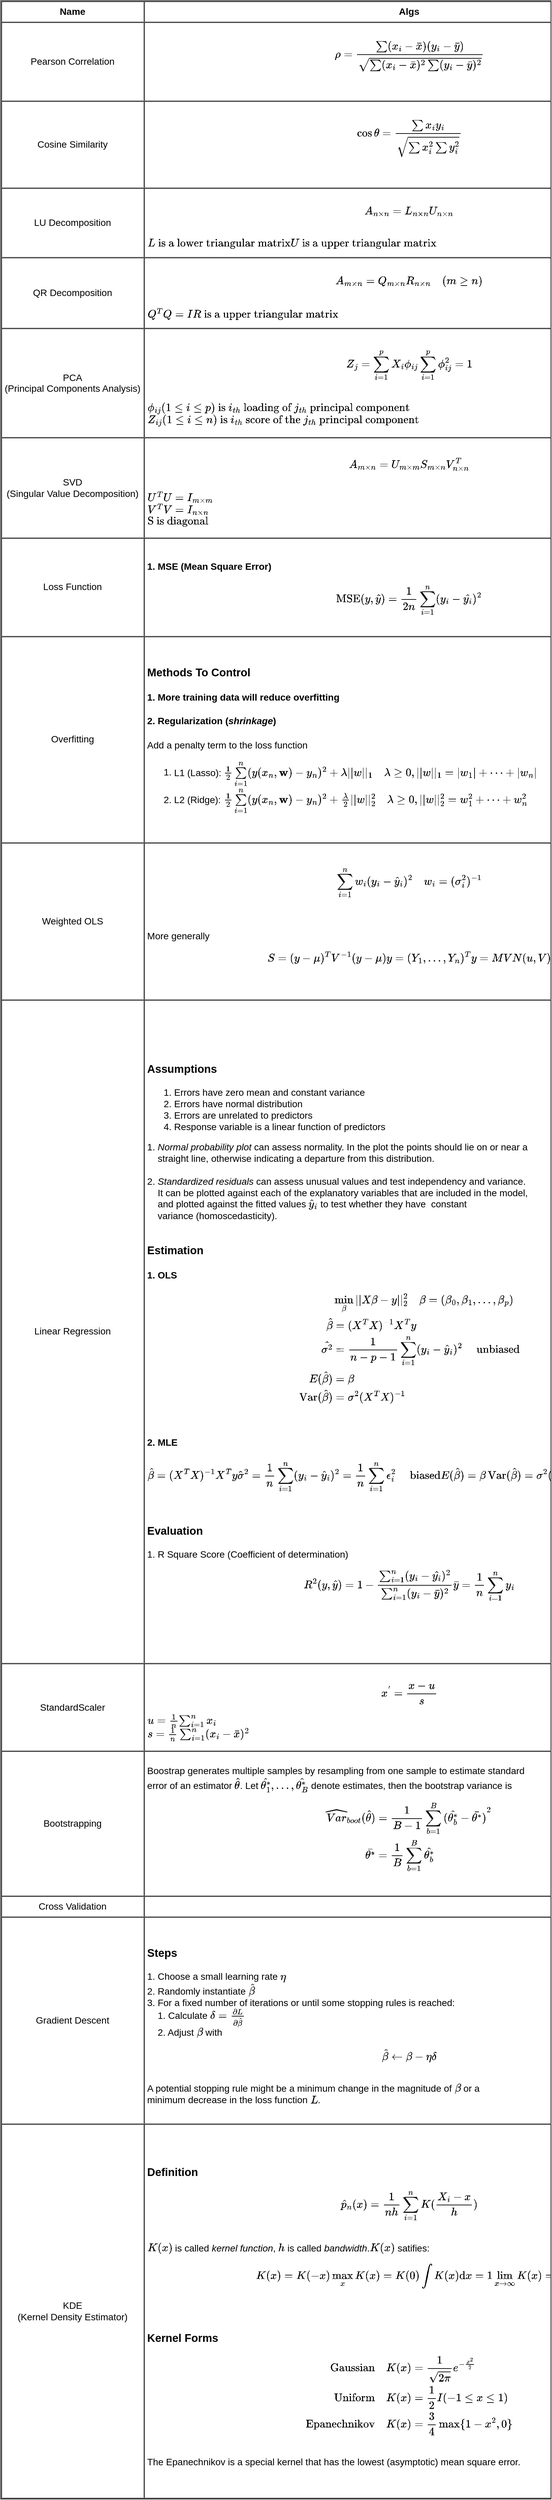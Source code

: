 <mxfile version="13.1.3" pages="8">
    <diagram id="6hGFLwfOUW9BJ-s0fimq" name="Algs">
        <mxGraphModel dx="2208" dy="480" grid="1" gridSize="10" guides="1" tooltips="1" connect="1" arrows="1" fold="1" page="1" pageScale="1" pageWidth="827" pageHeight="1169" math="1" shadow="0">
            <root>
                <mxCell id="0"/>
                <mxCell id="1" parent="0"/>
                <mxCell id="6" value="&lt;table cellpadding=&quot;4&quot; cellspacing=&quot;0&quot; border=&quot;1&quot; style=&quot;font-size: 14px ; width: 100% ; height: 100%&quot;&gt;&lt;tbody style=&quot;font-size: 14px&quot;&gt;&lt;tr style=&quot;font-size: 14px&quot;&gt;&lt;th style=&quot;font-size: 14px&quot;&gt;Name&lt;/th&gt;&lt;th style=&quot;font-size: 14px&quot;&gt;Algs&lt;/th&gt;&lt;/tr&gt;&lt;tr&gt;&lt;td&gt;Pearson Correlation&lt;/td&gt;&lt;td style=&quot;text-align: left&quot;&gt;\[\rho = \frac {\sum (x_{i} - \bar{x})(y_{i} - \bar{y})} {\sqrt{\sum (x_{i} - \bar{x})^2\sum (y_{i} - \bar{y})^2}}\]&lt;br&gt;&lt;/td&gt;&lt;/tr&gt;&lt;tr&gt;&lt;td&gt;Cosine Similarity&lt;/td&gt;&lt;td style=&quot;text-align: left&quot;&gt;\[\cos{\theta} = \frac {\sum x_i y_i} {\sqrt{\sum x_i^2&amp;nbsp;\sum y_i^2}}\]&lt;br&gt;&lt;/td&gt;&lt;/tr&gt;&lt;tr&gt;&lt;td&gt;LU Decomposition&lt;/td&gt;&lt;td style=&quot;text-align: left&quot;&gt;$$&lt;br&gt;A_{n \times n} = L_{n \times n} U_{n \times n}&lt;br&gt;$$&lt;br&gt;\(&lt;br&gt;L \text{ is a lower triangular matrix} \\&lt;br&gt;U \text{ is a upper triangular matrix}&lt;br&gt;\)&lt;/td&gt;&lt;/tr&gt;&lt;tr&gt;&lt;td&gt;QR Decomposition&lt;/td&gt;&lt;td style=&quot;text-align: left&quot;&gt;$$&lt;br&gt;A _{m \times n} = Q_{m \times n} R_{n \times n} \quad (m \ge n)&lt;br&gt;$$&lt;br&gt;\(&lt;br&gt;Q^TQ = I \\&lt;br&gt;R \text{ is a upper triangular matrix}&lt;br&gt;\)&lt;/td&gt;&lt;/tr&gt;&lt;tr&gt;&lt;td&gt;PCA&lt;br&gt;(Principal Components Analysis)&lt;/td&gt;&lt;td style=&quot;text-align: left&quot;&gt;$$&lt;br&gt;Z_j = \sum_{i=1}^{p}X_i\phi_{ij} \\&lt;br&gt;\sum_{i=1}^{p}\phi_{ij}^2 = 1&lt;br&gt;$$&lt;br&gt;\(\phi_{ij} (1\le i \le p)\text{ is } i_{th} \text{ loading of } j_{th} \text{ principal component}\)&lt;br&gt;\(Z_{ij} (1\le i \le n) \text{ is } i_{th} \text{ score of the } j_{th} \text{ principal component}\)&lt;/td&gt;&lt;/tr&gt;&lt;tr&gt;&lt;td&gt;&lt;div&gt;&lt;span&gt;SVD&lt;/span&gt;&lt;/div&gt;(Singular Value Decomposition)&lt;/td&gt;&lt;td style=&quot;text-align: left&quot;&gt;\[A_{m \times n} = U_{m \times m} S_{m \times n} V^T_{n \times n}\]&lt;br&gt;\(U^{T} U = I_{m \times m}\)&lt;br&gt;\(V^{T} V = I_{n \times n}\)&lt;br&gt;\(\text {S is diagonal}\)&lt;/td&gt;&lt;/tr&gt;&lt;tr&gt;&lt;td&gt;Loss Function&lt;/td&gt;&lt;td&gt;&lt;h4 style=&quot;text-align: left&quot;&gt;1. MSE&amp;nbsp;&lt;span&gt;(Mean Square Error)&lt;/span&gt;&lt;/h4&gt;&lt;div style=&quot;text-align: left&quot;&gt;&lt;span style=&quot;text-align: center&quot;&gt;$$\text{MSE}(y, \hat{y}) = \frac{1}{2n} \sum_{i=1}^{n}(y_i - \hat{y_i})^2$$&lt;/span&gt;&lt;/div&gt;&lt;/td&gt;&lt;/tr&gt;&lt;tr&gt;&lt;td&gt;Overfitting&lt;/td&gt;&lt;td style=&quot;text-align: left&quot;&gt;&lt;h3&gt;Methods To Control&lt;/h3&gt;&lt;h4&gt;1. More training data will reduce overfitting&lt;/h4&gt;&lt;h4&gt;2. Regularization (&lt;i&gt;shrinkage&lt;/i&gt;)&lt;/h4&gt;&lt;div&gt;Add a penalty term to the loss function&lt;/div&gt;&lt;div&gt;&lt;ol&gt;&lt;li&gt;L1 (Lasso): \(\frac {1}{2}\sum\limits_{i=1}^{n}(y(x_n, \mathbf{w}) - y_n)^2+ \lambda ||w||_1 \quad \lambda \ge 0, ||w||_1=|w_1| + \cdots + |w_n|\)&lt;/li&gt;&lt;li&gt;L2 (Ridge): \(\frac {1}{2}\sum\limits_{i=1}^{n}(y(x_n, \mathbf{w}) - y_n)^2+ \frac {\lambda}{2} ||w||_2^2 \quad \lambda \ge 0, ||w||_2^2=w_1^2+\cdots + w_n^2\)&lt;/li&gt;&lt;/ol&gt;&lt;/div&gt;&lt;/td&gt;&lt;/tr&gt;&lt;tr&gt;&lt;td&gt;Weighted OLS&lt;/td&gt;&lt;td style=&quot;text-align: left&quot;&gt;$$&lt;br&gt;\sum_{i=1}^{n}w_i(y_i - \hat y_i)^2 \quad&lt;br&gt;w_i = (\sigma_i^2)^{-1}&lt;br&gt;$$&lt;br&gt;&lt;br&gt;More generally&lt;br&gt;$$&lt;br&gt;S = (y - \mu)^TV^{-1}(y - \mu) \\&lt;br&gt;y = (Y_1, ..., Y_n)^T \\&lt;br&gt;y = MVN(u, V)&lt;br&gt;$$&lt;br&gt;&lt;/td&gt;&lt;/tr&gt;&lt;tr&gt;&lt;td&gt;Linear Regression&lt;/td&gt;&lt;td style=&quot;text-align: left&quot;&gt;&lt;h3&gt;Assumptions&lt;/h3&gt;&lt;p&gt;&lt;/p&gt;&lt;ol&gt;&lt;li&gt;&lt;span&gt;Errors have zero&lt;/span&gt;&lt;span&gt;&amp;nbsp;&lt;/span&gt;&lt;span&gt;mean and constant variance&amp;nbsp;&lt;/span&gt;&lt;br&gt;&lt;/li&gt;&lt;li&gt;&lt;span&gt;Errors have normal distribution&lt;/span&gt;&lt;/li&gt;&lt;li&gt;&lt;span&gt;Errors are unrelated to predictors&lt;/span&gt;&lt;/li&gt;&lt;li&gt;&lt;span&gt;Response variable is a linear function of predictors&lt;/span&gt;&lt;/li&gt;&lt;/ol&gt;1. &lt;i&gt;Normal probability plot&lt;/i&gt; can&amp;nbsp;assess normality. In the plot the points should lie on or near a&lt;br&gt;&amp;nbsp; &amp;nbsp; straight line, otherwise&amp;nbsp;indicating a departure from this distribution.&lt;br&gt;&lt;br&gt;2. &lt;i&gt;Standardized residuals&lt;/i&gt; can assess&amp;nbsp;unusual values and test independency and variance.&lt;br&gt;&amp;nbsp; &amp;nbsp; It can be plotted against each of the explanatory variables that are included in the model,&amp;nbsp;&lt;br&gt;&amp;nbsp; &amp;nbsp; and plotted&amp;nbsp;against the ﬁtted values \(\hat y_i\) to test whether they have&amp;nbsp;&amp;nbsp;constant &lt;br&gt;&amp;nbsp; &amp;nbsp; variance (homoscedasticity).&lt;br&gt;&lt;br&gt;&lt;h3&gt;Estimation&lt;/h3&gt;&lt;h4&gt;1. OLS&lt;/h4&gt;$$&lt;br&gt;\begin{align*}&lt;br&gt;&amp;amp;\min_{\beta} ||X\beta - y||_2^2 \quad \beta = (\beta_0, \beta_1,&amp;nbsp; ..., \beta_p) \\&lt;br&gt;\hat \beta &amp;amp;= (X^TX)^{-1}X^Ty \\&lt;br&gt;\hat {\sigma^2} &amp;amp;= \frac {1} {n - p - 1}&amp;nbsp;\sum_{i = 1}^{n}(y_i - \hat y_i)^2 \quad \text{ unbiased} \\&lt;br&gt;E(\hat \beta) &amp;amp;= \beta \\&lt;br&gt;\operatorname{Var}(\hat \beta) &amp;amp;=\sigma^2(X^TX)^{-1}&lt;br&gt;\end{align*}&lt;br&gt;$$&lt;br&gt;&lt;h4&gt;2. MLE&lt;/h4&gt;$$&lt;br&gt;\hat \beta = (X^TX)^{-1}X^Ty \\&lt;br&gt;\hat \sigma^2 = \frac {1} {n}&amp;nbsp;\sum_{i = 1}^{n}(y_i - \hat y_i)^2&amp;nbsp;= \frac {1} {n}&amp;nbsp;\sum_{i = 1}^{n}\epsilon_i^2&amp;nbsp;\quad \text{ biased}\\&lt;br&gt;E(\hat \beta) = \beta \\&lt;br&gt;\operatorname{Var}(\hat \beta) =\sigma^2(X^TX)^{-1} \\&lt;br&gt;\operatorname{Var}(\hat {\sigma^2}) = \frac {2\sigma^4} {n}&lt;br&gt;$$&lt;br&gt;&lt;h3&gt;Evaluation&lt;/h3&gt;1. R Square Score (Coefficient of determination)&lt;br&gt;$$&lt;br&gt;R^{2}(y, \hat{y}) = 1 - \frac{\sum_{i=1}^{n}(y_i - \hat{y_i})^2}{\sum_{i=1}^{n}(y_i - \bar{y})^2} \\&lt;br&gt;\bar{y} = \frac{1}{n}\sum_{i=1}^{n}y_i&lt;br&gt;$$&lt;p&gt;&lt;/p&gt;&lt;div&gt;&lt;/div&gt;&lt;/td&gt;&lt;/tr&gt;&lt;tr style=&quot;font-size: 14px&quot;&gt;&lt;td style=&quot;font-size: 14px&quot;&gt;StandardScaler&lt;/td&gt;&lt;td&gt;&lt;div style=&quot;font-size: 14px ; text-align: left&quot;&gt;&lt;span style=&quot;font-size: 14px&quot;&gt;\[x^{'} = \frac{x - u}{s}\]&lt;/span&gt;&lt;/div&gt;&lt;div style=&quot;font-size: 14px ; text-align: left&quot;&gt;&lt;span style=&quot;font-size: 14px&quot;&gt;\(u = \frac{1}{n}{\sum_{i=1}^{n}x_i}\)&lt;/span&gt;&lt;/div&gt;&lt;div style=&quot;text-align: left&quot;&gt;&lt;span style=&quot;font-size: 14px&quot;&gt;\(s= \frac{1}{n}\sum_{i=1}^{n}(x_i - \bar{x})^2\)&lt;/span&gt;&lt;/div&gt;&lt;/td&gt;&lt;/tr&gt;&lt;tr&gt;&lt;td&gt;Bootstrapping&lt;/td&gt;&lt;td style=&quot;text-align: left&quot;&gt;Boostrap generates multiple samples by resampling from one sample to estimate standard &lt;br&gt;error of an estimator \(\hat \theta\). Let \(\hat {\theta_1^*}, ..., \hat {\theta_B^*}\) denote estimates, then the bootstrap variance is&lt;br&gt;$$&lt;br&gt;\begin{align*}&lt;br&gt;\widehat {Var}_{boot}(\hat \theta) &amp;amp;= \frac {1}{B - 1}\sum_{b = 1}^{B}{(\hat {\theta_b^*} -&amp;nbsp;\bar {\theta^*})}^2 \\&lt;br&gt;\bar {\theta^*} &amp;amp;= \frac {1}{B}\sum_{b = 1}^{B}\hat {\theta_b^*}&lt;br&gt;\end{align*}&lt;br&gt;$$&lt;/td&gt;&lt;/tr&gt;&lt;tr&gt;&lt;td&gt;Cross Validation&lt;/td&gt;&lt;td&gt;&lt;br&gt;&lt;/td&gt;&lt;/tr&gt;&lt;tr&gt;&lt;td&gt;Gradient Descent&lt;/td&gt;&lt;td style=&quot;text-align: left&quot;&gt;&lt;h3&gt;Steps&lt;/h3&gt;1. Choose a small learning rate \(\eta\)&lt;br&gt;2. Randomly instantiate \(\hat \beta\)&lt;br&gt;3. For a fixed number of iterations or until some stopping rules is reached:&lt;br&gt;&amp;nbsp; &amp;nbsp; 1. Calculate \(\delta = \frac {\partial L} {\partial \hat \beta}\)&lt;br&gt;&amp;nbsp; &amp;nbsp; 2. Adjust \(\beta\) with&lt;br&gt;$$&lt;br&gt;\hat \beta \leftarrow \beta - \eta\delta&lt;br&gt;$$&lt;br&gt;A potential stopping rule might be a minimum change in the magnitude of \(\beta\) or a &lt;br&gt;minimum decrease in the loss function \(L\).&lt;/td&gt;&lt;/tr&gt;&lt;tr&gt;&lt;td&gt;KDE&lt;br&gt;(Kernel Density Estimator)&lt;/td&gt;&lt;td style=&quot;text-align: left&quot;&gt;&lt;h3&gt;Definition&lt;/h3&gt;$$&lt;br&gt;\hat p_n(x) = \frac {1}{nh}\sum_{i=1}^{n}K(\frac{X_i - x}{h})&lt;br&gt;$$&lt;br&gt;\(K(x)\) is called &lt;i&gt;kernel function&lt;/i&gt;, \(h\) is called &lt;i&gt;bandwidth&lt;/i&gt;.\(K(x)\) satifies:&lt;br&gt;$$&lt;br&gt;K(x) = K(-x) \\&lt;br&gt;\max_x K(x) = K(0) \\&lt;br&gt;\int{K(x)}\mathrm{d}x=1 \\&lt;br&gt;\lim_{x \to \infty}K(x) = 0&lt;br&gt;$$&lt;br&gt;&lt;br&gt;&lt;h3&gt;Kernel Forms&lt;/h3&gt;$$&lt;br&gt;\begin{align*}&lt;br&gt;\text{Gaussian}\quad &amp;amp; K(x) = \frac{1}{\sqrt {2\pi}}e^{-\frac{x^2}{2}}\\&lt;br&gt;\text{Uniform}\quad &amp;amp; K(x) = \frac {1}{2}I(-1 \le x \le 1)\\&lt;br&gt;\text{Epanechnikov}\quad &amp;amp; K(x) = \frac {3}{4}\max\{1-x^2, 0\}&lt;br&gt;\end{align*}&lt;br&gt;$$&lt;br&gt;The Epanechnikov is a special kernel that has the lowest (asymptotic) mean square error.&lt;br&gt;&lt;/td&gt;&lt;/tr&gt;&lt;/tbody&gt;&lt;/table&gt; " style="verticalAlign=top;align=center;overflow=fill;fontSize=14;fontFamily=Helvetica;html=1" parent="1" vertex="1">
                    <mxGeometry x="-1647" y="5" width="817" height="3705" as="geometry"/>
                </mxCell>
            </root>
        </mxGraphModel>
    </diagram>
    <diagram id="n1lHVNkYfh9JiUFZFuvl" name="Sklearn">
        <mxGraphModel dx="1381" dy="480" grid="1" gridSize="10" guides="1" tooltips="1" connect="1" arrows="1" fold="1" page="1" pageScale="1" pageWidth="827" pageHeight="1169" math="0" shadow="0">
            <root>
                <mxCell id="eif3WQCAAp5WqQWgN8v_-0"/>
                <mxCell id="eif3WQCAAp5WqQWgN8v_-1" parent="eif3WQCAAp5WqQWgN8v_-0"/>
                <mxCell id="aRTQ9jC5zIk2RVt1QCQq-0" value="&lt;table cellpadding=&quot;4&quot; cellspacing=&quot;0&quot; border=&quot;1&quot; style=&quot;font-size: 1em ; width: 100% ; height: 100%&quot;&gt;&lt;tbody&gt;&lt;tr&gt;&lt;th&gt;Type&lt;/th&gt;&lt;th&gt;Contents&lt;/th&gt;&lt;/tr&gt;&lt;tr&gt;&lt;td&gt;dataset&lt;/td&gt;&lt;td&gt;&lt;h3&gt;&lt;font face=&quot;Courier New&quot;&gt;from sklearn import dataset&lt;/font&gt;&lt;/h3&gt;&lt;div&gt;&lt;ol&gt;&lt;li&gt;&lt;font face=&quot;Courier New&quot;&gt;load_iris&lt;/font&gt;&lt;/li&gt;&lt;li&gt;&lt;font face=&quot;Courier New&quot;&gt;load_diabetes&lt;/font&gt;&lt;/li&gt;&lt;/ol&gt;&lt;/div&gt;&lt;/td&gt;&lt;/tr&gt;&lt;tr&gt;&lt;td&gt;preprocessing&lt;/td&gt;&lt;td&gt;&lt;h3&gt;&lt;font face=&quot;Courier New&quot;&gt;from sklearn import preprocessing&lt;/font&gt;&lt;/h3&gt;&lt;div&gt;&lt;ol&gt;&lt;li&gt;&lt;font face=&quot;Courier New&quot;&gt;StandardScaler&lt;/font&gt;&lt;/li&gt;&lt;/ol&gt;&lt;/div&gt;&lt;/td&gt;&lt;/tr&gt;&lt;tr&gt;&lt;td&gt;metric&lt;/td&gt;&lt;td&gt;&lt;h3&gt;&lt;font face=&quot;Courier New&quot;&gt;from sklearn import metric&lt;/font&gt;&lt;/h3&gt;&lt;div&gt;&lt;ol&gt;&lt;li&gt;&lt;font face=&quot;Courier New&quot;&gt;mean_square_error&lt;/font&gt;&lt;/li&gt;&lt;li&gt;&lt;font face=&quot;Courier New&quot;&gt;r2_score&lt;/font&gt;&lt;/li&gt;&lt;li&gt;&lt;font face=&quot;Courier New&quot;&gt;accuracy_score&lt;/font&gt;&lt;/li&gt;&lt;/ol&gt;&lt;/div&gt;&lt;/td&gt;&lt;/tr&gt;&lt;tr&gt;&lt;td&gt;model selection&lt;/td&gt;&lt;td&gt;&lt;h3&gt;&lt;font face=&quot;Courier New&quot;&gt;from sklearn import model_selection&lt;/font&gt;&lt;/h3&gt;&lt;div&gt;&lt;ol&gt;&lt;li&gt;&lt;font face=&quot;Courier New&quot;&gt;train_test_split&lt;/font&gt;&lt;/li&gt;&lt;/ol&gt;&lt;/div&gt;&lt;/td&gt;&lt;/tr&gt;&lt;tr&gt;&lt;td&gt;pipeline&lt;/td&gt;&lt;td&gt;&lt;h3&gt;&lt;font face=&quot;Courier New&quot;&gt;from sklearn.pipeline import make_pipeline&lt;/font&gt;&lt;/h3&gt;&lt;div&gt;&lt;ol&gt;&lt;li&gt;&lt;font face=&quot;Courier New&quot;&gt;make_pipeline&lt;/font&gt;&lt;/li&gt;&lt;/ol&gt;&lt;/div&gt;&lt;/td&gt;&lt;/tr&gt;&lt;tr&gt;&lt;td&gt;linear model&lt;/td&gt;&lt;td&gt;&lt;br&gt;&lt;h3&gt;&lt;font face=&quot;Courier New&quot;&gt;from sklearn import linear_model&lt;/font&gt;&lt;/h3&gt;&lt;ol style=&quot;font-family: &amp;#34;courier new&amp;#34;&quot;&gt;&lt;li&gt;&lt;font face=&quot;Courier New&quot;&gt;LinearRegression&lt;br&gt;&lt;/font&gt;&lt;/li&gt;&lt;li&gt;&lt;font face=&quot;Courier New&quot;&gt;Ridge&lt;/font&gt;&lt;/li&gt;&lt;li&gt;&lt;font face=&quot;Courier New&quot;&gt;LogisticRegression&lt;/font&gt;&lt;/li&gt;&lt;/ol&gt;&lt;h4&gt;Methods&lt;/h4&gt;&lt;div&gt;&lt;ol style=&quot;font-family: &amp;#34;courier new&amp;#34;&quot;&gt;&lt;li&gt;&lt;font face=&quot;Courier New&quot;&gt;&lt;div&gt;fit()&lt;/div&gt;&lt;/font&gt;&lt;/li&gt;&lt;li&gt;&lt;div&gt;predict()&lt;/div&gt;&lt;/li&gt;&lt;/ol&gt;&lt;h4&gt;Attributes&lt;/h4&gt;&lt;div style=&quot;font-family: &amp;#34;courier new&amp;#34;&quot;&gt;&lt;ol&gt;&lt;li&gt;coef_&lt;/li&gt;&lt;li&gt;intercept_&lt;/li&gt;&lt;/ol&gt;&lt;/div&gt;&lt;/div&gt;&lt;h3&gt;&lt;font face=&quot;Courier New&quot;&gt;Examples&lt;/font&gt;&lt;/h3&gt;&lt;font face=&quot;Courier New&quot;&gt;reg = linear_model.LinearRegression()&lt;br&gt;reg.fit([[0, 0], [1, 1], [2, 2]], [0, 1, 2])&lt;br&gt;reg.coef_&lt;/font&gt;&lt;/td&gt;&lt;/tr&gt;&lt;tr&gt;&lt;td&gt;ensemble&lt;/td&gt;&lt;td&gt;&lt;h3&gt;from sklearn import ensemble&lt;/h3&gt;&lt;ol&gt;&lt;li&gt;RandomForestRegressor&lt;/li&gt;&lt;li&gt;GradientBoostingRegressor&lt;/li&gt;&lt;li&gt;VotingRegressor&lt;/li&gt;&lt;/ol&gt;&lt;/td&gt;&lt;/tr&gt;&lt;/tbody&gt;&lt;/table&gt; " style="verticalAlign=top;align=left;overflow=fill;fontSize=12;fontFamily=Helvetica;html=1" parent="eif3WQCAAp5WqQWgN8v_-1" vertex="1">
                    <mxGeometry x="-820" y="10" width="500" height="950" as="geometry"/>
                </mxCell>
            </root>
        </mxGraphModel>
    </diagram>
    <diagram id="kaMjPIlSAaRLgBD4OhvN" name="Numpy">
        <mxGraphModel dx="554" dy="480" grid="1" gridSize="10" guides="1" tooltips="1" connect="1" arrows="1" fold="1" page="1" pageScale="1" pageWidth="827" pageHeight="1169" math="0" shadow="0">
            <root>
                <mxCell id="p0-8UycZZfRGKuaS_H3K-0"/>
                <mxCell id="p0-8UycZZfRGKuaS_H3K-1" parent="p0-8UycZZfRGKuaS_H3K-0"/>
                <mxCell id="p0-8UycZZfRGKuaS_H3K-2" value="&lt;table cellpadding=&quot;4&quot; cellspacing=&quot;0&quot; border=&quot;1&quot; style=&quot;font-size: 1em ; width: 100% ; height: 100%&quot;&gt;&lt;tbody&gt;&lt;tr&gt;&lt;th&gt;Type&lt;/th&gt;&lt;th&gt;Contents&lt;/th&gt;&lt;/tr&gt;&lt;tr&gt;&lt;td&gt;&lt;span style=&quot;text-align: center&quot;&gt;Constants&lt;/span&gt;&lt;br&gt;&lt;/td&gt;&lt;td&gt;&lt;ol&gt;&lt;li&gt;&lt;font face=&quot;Courier New&quot;&gt;np.pi&lt;/font&gt;&lt;/li&gt;&lt;li&gt;&lt;font face=&quot;Courier New&quot;&gt;np.e&lt;/font&gt;&lt;/li&gt;&lt;li&gt;&lt;font face=&quot;Courier New&quot;&gt;np.newaxis &amp;lt;=&amp;gt; None&lt;/font&gt;&lt;/li&gt;&lt;li&gt;&lt;font face=&quot;Courier New&quot;&gt;np.nan &amp;lt;= log(-10)&lt;/font&gt;&lt;/li&gt;&lt;li&gt;&lt;font face=&quot;Courier New&quot;&gt;np.inf&amp;nbsp;np.PINF&amp;nbsp;&lt;/font&gt;&lt;font face=&quot;Courier New&quot; style=&quot;font-size: 1em&quot;&gt;np.NINF &amp;lt;= log(0)&lt;/font&gt;&lt;/li&gt;&lt;/ol&gt;&lt;/td&gt;&lt;/tr&gt;&lt;tr&gt;&lt;td&gt;&lt;span style=&quot;text-align: center&quot;&gt;Ndarray Types&lt;/span&gt;&lt;/td&gt;&lt;td&gt;&lt;ol&gt;&lt;li&gt;&lt;font face=&quot;Courier New&quot;&gt;np.int16&lt;/font&gt;&lt;/li&gt;&lt;li&gt;&lt;font face=&quot;Courier New&quot;&gt;np.int32&lt;/font&gt;&lt;/li&gt;&lt;li&gt;&lt;font face=&quot;Courier New&quot;&gt;np.int64 -&amp;nbsp;&lt;/font&gt;default&lt;/li&gt;&lt;li&gt;&lt;font face=&quot;Courier New&quot;&gt;np.float32&lt;/font&gt;&lt;/li&gt;&lt;li&gt;&lt;font face=&quot;Courier New&quot;&gt;np.float64 -&amp;nbsp;&lt;/font&gt;default&lt;/li&gt;&lt;li&gt;&lt;font face=&quot;Courier New&quot;&gt;np.coomplex&lt;/font&gt;&lt;/li&gt;&lt;li&gt;&lt;font face=&quot;Courier New&quot;&gt;np.bool&lt;/font&gt;&lt;/li&gt;&lt;/ol&gt;&lt;/td&gt;&lt;/tr&gt;&lt;tr&gt;&lt;td&gt;&lt;span style=&quot;text-align: center&quot;&gt;Initialization&lt;/span&gt;&lt;/td&gt;&lt;td&gt;&lt;ol&gt;&lt;li&gt;&lt;font face=&quot;Courier New&quot;&gt;np.array([3, 4, 5], dtype=np.int64)&lt;/font&gt;&lt;/li&gt;&lt;li&gt;&lt;font face=&quot;Courier New&quot;&gt;np.arange(15).reshape(3, 5)&lt;/font&gt;&lt;/li&gt;&lt;li&gt;&lt;font face=&quot;Courier New&quot;&gt;np.zeros((3, 4), dtype=np.int16); np.zeros_like(a)&lt;/font&gt;&lt;/li&gt;&lt;li&gt;&lt;font face=&quot;Courier New&quot;&gt;np.ones((3, 4)); np.ones_like(a)&lt;/font&gt;&lt;/li&gt;&lt;li&gt;&lt;font face=&quot;Courier New&quot;&gt;np.empty((2, 3)); np.empty_like(a)&amp;nbsp;-&amp;nbsp;&lt;/font&gt;uninitialized&lt;/li&gt;&lt;li&gt;&lt;font face=&quot;Courier New&quot;&gt;np.linspace(0, 2, 9) =&amp;gt; [0, .25, .5, ..., 2]&lt;/font&gt;&lt;/li&gt;&lt;li&gt;&lt;font face=&quot;Courier New&quot;&gt;np.fromfunction(f, shape, dtype)&lt;/font&gt;&lt;/li&gt;&lt;/ol&gt;&lt;/td&gt;&lt;/tr&gt;&lt;tr&gt;&lt;td&gt;&lt;span style=&quot;text-align: center&quot;&gt;Attributes&lt;/span&gt;&lt;br&gt;&lt;/td&gt;&lt;td&gt;&lt;ol&gt;&lt;li&gt;&lt;font face=&quot;Courier New&quot;&gt;.ndim = 2&amp;nbsp;-&amp;nbsp;&lt;/font&gt;axes (dimensions) number&lt;/li&gt;&lt;li&gt;&lt;font face=&quot;Courier New&quot;&gt;.shape = (m, n)&amp;nbsp;-&amp;nbsp;&lt;/font&gt;dimensions&lt;/li&gt;&lt;li&gt;&lt;font face=&quot;Courier New&quot;&gt;.size = 20&amp;nbsp;-&amp;nbsp;&lt;/font&gt;elements number&lt;/li&gt;&lt;li&gt;&lt;font face=&quot;Courier New&quot;&gt;.dtype = dtype(&quot;int64&quot;); .dtype.name = &quot;int64&quot;&amp;nbsp;-&amp;nbsp;&lt;/font&gt;element type&lt;/li&gt;&lt;li&gt;&lt;font face=&quot;Courier New&quot;&gt;.itemsize = 8&amp;nbsp;-&amp;nbsp;&lt;/font&gt;element memory size of bytes&lt;/li&gt;&lt;/ol&gt;&lt;/td&gt;&lt;/tr&gt;&lt;tr&gt;&lt;td&gt;&lt;span style=&quot;text-align: center&quot;&gt;Methods&lt;/span&gt;&lt;br&gt;&lt;/td&gt;&lt;td&gt;&lt;ol&gt;&lt;li&gt;&lt;font face=&quot;Courier New&quot;&gt;.sum(),&amp;nbsp;.cumsum(axis=1)&lt;/font&gt;&lt;/li&gt;&lt;li&gt;&lt;font face=&quot;Courier New&quot;&gt;.min()&lt;/font&gt;&lt;/li&gt;&lt;li&gt;&lt;font face=&quot;Courier New&quot;&gt;.max()&lt;/font&gt;&lt;/li&gt;&lt;li&gt;&lt;font face=&quot;Courier New&quot;&gt;.reshape()&lt;/font&gt;&lt;/li&gt;&lt;/ol&gt;&lt;/td&gt;&lt;/tr&gt;&lt;tr&gt;&lt;td&gt;&lt;span style=&quot;text-align: center&quot;&gt;Slicing&lt;/span&gt;&lt;br&gt;&lt;/td&gt;&lt;td&gt;&lt;ol&gt;&lt;li&gt;&lt;font face=&quot;Courier New&quot;&gt;x[1:10] = x[1:10, :] - &lt;/font&gt;the first axis array&lt;/li&gt;&lt;/ol&gt;&lt;/td&gt;&lt;/tr&gt;&lt;tr&gt;&lt;td&gt;&lt;span style=&quot;text-align: center&quot;&gt;Operators&lt;/span&gt;&lt;br&gt;&lt;/td&gt;&lt;td&gt;&lt;ol&gt;&lt;li&gt;&lt;font face=&quot;Courier New&quot;&gt;+ - * /&lt;/font&gt;&lt;/li&gt;&lt;li&gt;&lt;font face=&quot;Courier New&quot; style=&quot;font-size: 1em&quot;&gt;+= *=&lt;font style=&quot;font-size: 1em&quot;&gt;&amp;nbsp;- &lt;/font&gt;&lt;/font&gt;&lt;font face=&quot;Helvetica&quot; style=&quot;font-size: 1em&quot;&gt;modify an existing array rather than create a new one&lt;/font&gt;&lt;br&gt;&lt;/li&gt;&lt;/ol&gt;&lt;/td&gt;&lt;/tr&gt;&lt;tr&gt;&lt;td&gt;&lt;span style=&quot;text-align: center&quot;&gt;Functions&lt;/span&gt;&lt;br&gt;&lt;/td&gt;&lt;td&gt;&lt;h3&gt;&lt;span style=&quot;font-size: 1em&quot;&gt;Transform&lt;/span&gt;&lt;br&gt;&lt;/h3&gt;&lt;ol&gt;&lt;li&gt;&lt;span style=&quot;font-family: &amp;#34;courier new&amp;#34; ; font-size: 1em&quot;&gt;np.concatenate()&lt;/span&gt;&lt;/li&gt;&lt;/ol&gt;&lt;div&gt;&lt;h3&gt;&lt;span style=&quot;font-size: 1em&quot;&gt;Basic&lt;/span&gt;&lt;/h3&gt;&lt;ol&gt;&lt;li&gt;&lt;font face=&quot;Courier New&quot;&gt;np.sum()&lt;/font&gt;&lt;/li&gt;&lt;li&gt;&lt;font face=&quot;Courier New&quot;&gt;np.sin(), np.cos()&lt;/font&gt;&lt;/li&gt;&lt;li&gt;&lt;font face=&quot;Courier New&quot;&gt;np.exp(), np.log()&lt;/font&gt;&lt;/li&gt;&lt;/ol&gt;&lt;/div&gt;&lt;h3&gt;Matrix&lt;/h3&gt;&lt;div&gt;&lt;ol&gt;&lt;li&gt;&lt;font face=&quot;Courier New&quot;&gt;np.dot(); @&lt;/font&gt;&lt;/li&gt;&lt;li&gt;&lt;font face=&quot;Courier New&quot;&gt;np.linalg.inv()&lt;/font&gt;&lt;/li&gt;&lt;/ol&gt;&lt;/div&gt;&lt;/td&gt;&lt;/tr&gt;&lt;/tbody&gt;&lt;/table&gt; " style="verticalAlign=top;align=left;overflow=fill;fontSize=12;fontFamily=Helvetica;html=1" parent="p0-8UycZZfRGKuaS_H3K-1" vertex="1">
                    <mxGeometry x="10" y="10" width="710" height="990" as="geometry"/>
                </mxCell>
            </root>
        </mxGraphModel>
    </diagram>
    <diagram id="jcW2NYbBDsF0aey7d0wT" name="Matplotlib">
        <mxGraphModel dx="554" dy="480" grid="1" gridSize="10" guides="1" tooltips="1" connect="1" arrows="1" fold="1" page="1" pageScale="1" pageWidth="827" pageHeight="1169" math="1" shadow="0">
            <root>
                <mxCell id="W2FdHxPLdwoByWJM8e6f-0"/>
                <mxCell id="W2FdHxPLdwoByWJM8e6f-1" parent="W2FdHxPLdwoByWJM8e6f-0"/>
                <mxCell id="7SJZB__TwsgWhMnuFC2J-0" value="&lt;table cellpadding=&quot;4&quot; cellspacing=&quot;0&quot; border=&quot;1&quot; style=&quot;font-size: 12px ; width: 100% ; height: 100%&quot;&gt;&lt;tbody style=&quot;font-size: 12px&quot;&gt;&lt;tr style=&quot;font-size: 12px&quot;&gt;&lt;th style=&quot;font-size: 12px&quot;&gt;Type&lt;/th&gt;&lt;th style=&quot;font-size: 12px&quot;&gt;Contents&lt;/th&gt;&lt;/tr&gt;&lt;tr style=&quot;font-size: 12px&quot;&gt;&lt;td style=&quot;font-size: 12px&quot;&gt;matplotlib.pyplot&lt;/td&gt;&lt;td style=&quot;font-size: 12px&quot;&gt;&lt;h3 style=&quot;font-size: 12px&quot;&gt;Geoms&lt;/h3&gt;&lt;ol style=&quot;font-size: 12px&quot;&gt;&lt;li style=&quot;font-size: 12px&quot;&gt;&lt;font face=&quot;Courier New&quot;&gt;plot&lt;/font&gt;&lt;/li&gt;&lt;li style=&quot;font-size: 12px&quot;&gt;&lt;font face=&quot;Courier New&quot;&gt;scatter&lt;/font&gt;&lt;/li&gt;&lt;/ol&gt;&lt;div style=&quot;font-size: 12px&quot;&gt;&lt;h3 style=&quot;font-size: 12px&quot;&gt;Parameters&lt;/h3&gt;&lt;div style=&quot;font-size: 12px&quot;&gt;&lt;ol style=&quot;font-size: 12px&quot;&gt;&lt;li style=&quot;font-size: 12px&quot;&gt;&lt;font face=&quot;Courier New&quot;&gt;&lt;span style=&quot;font-size: 12px&quot;&gt;color&lt;/span&gt;&lt;br style=&quot;font-size: 12px&quot;&gt;&lt;/font&gt;&lt;/li&gt;&lt;li style=&quot;font-size: 12px&quot;&gt;&lt;font face=&quot;Courier New&quot;&gt;linewidth&lt;/font&gt;&lt;/li&gt;&lt;/ol&gt;&lt;/div&gt;&lt;/div&gt;&lt;h3 style=&quot;font-size: 12px&quot;&gt;Theme&lt;/h3&gt;&lt;ol style=&quot;font-size: 12px&quot;&gt;&lt;li style=&quot;font-size: 12px&quot;&gt;&lt;font face=&quot;Courier New&quot;&gt;title&lt;/font&gt;&lt;/li&gt;&lt;li style=&quot;font-size: 12px&quot;&gt;&lt;font face=&quot;Courier New&quot;&gt;xlabel&lt;/font&gt;&lt;/li&gt;&lt;li style=&quot;font-size: 12px&quot;&gt;&lt;font face=&quot;Courier New&quot;&gt;ylabel&lt;/font&gt;&lt;/li&gt;&lt;li style=&quot;font-size: 12px&quot;&gt;&lt;font face=&quot;Courier New&quot;&gt;legend&lt;/font&gt;&lt;/li&gt;&lt;li style=&quot;font-size: 12px&quot;&gt;&lt;font face=&quot;Courier New&quot;&gt;xticks&lt;/font&gt;&lt;/li&gt;&lt;li style=&quot;font-size: 12px&quot;&gt;&lt;font face=&quot;Courier New&quot;&gt;yticks&lt;/font&gt;&lt;/li&gt;&lt;/ol&gt;&lt;/td&gt;&lt;/tr&gt;&lt;tr&gt;&lt;td&gt;Seaborn&lt;/td&gt;&lt;td&gt;&lt;h3&gt;Font&lt;/h3&gt;&lt;div&gt;&lt;span style=&quot;font-family: &amp;#34;courier new&amp;#34;&quot;&gt;import seaborn as sns&lt;/span&gt;&lt;/div&gt;&lt;div&gt;&lt;span style=&quot;font-family: &amp;#34;courier new&amp;#34;&quot;&gt;sns.set_style(None, {&quot;font.sans-serif&quot;:[&quot;SimHei&quot;, &quot;Arial&quot;]})&lt;/span&gt;&lt;/div&gt;&lt;div&gt;&lt;span style=&quot;font-family: &amp;#34;courier new&amp;#34;&quot;&gt;&lt;br&gt;&lt;/span&gt;&lt;/div&gt;&lt;h3&gt;Geoms&lt;/h3&gt;&lt;div&gt;&lt;ol&gt;&lt;li&gt;&lt;span style=&quot;font-family: &amp;#34;courier new&amp;#34;&quot;&gt;sns.barplot()&lt;/span&gt;&lt;br&gt;&lt;/li&gt;&lt;li&gt;&lt;span style=&quot;font-family: &amp;#34;courier new&amp;#34;&quot;&gt;sns.lineplot()&lt;/span&gt;&lt;br&gt;&lt;/li&gt;&lt;li&gt;&lt;font face=&quot;Courier New&quot;&gt;sns.scatterplot()&lt;/font&gt;&lt;/li&gt;&lt;li&gt;&lt;font face=&quot;Courier New&quot;&gt;sns.histplot()&lt;/font&gt;&lt;/li&gt;&lt;li&gt;&lt;font face=&quot;Courier New&quot;&gt;sns.displot()&lt;/font&gt;&lt;/li&gt;&lt;li&gt;&lt;font face=&quot;Courier New&quot;&gt;sns.lmplot() - scatter plot with linear model&lt;/font&gt;&lt;/li&gt;&lt;li&gt;&lt;font face=&quot;Courier New&quot;&gt;sns.relplot() - relationships visualization&lt;/font&gt;&lt;/li&gt;&lt;/ol&gt;&lt;h3&gt;Style&lt;/h3&gt;&lt;/div&gt;&lt;div&gt;&lt;ol&gt;&lt;li&gt;hue&lt;/li&gt;&lt;li&gt;style&lt;/li&gt;&lt;li&gt;size&lt;/li&gt;&lt;/ol&gt;&lt;/div&gt;&lt;h3&gt;Theme&lt;/h3&gt;&lt;div&gt;&lt;div&gt;&lt;ol&gt;&lt;li&gt;&lt;font face=&quot;Courier New&quot;&gt;ax.set_xlabel(r&quot;$y$&quot;, size = 16)&amp;nbsp;&lt;/font&gt;&lt;/li&gt;&lt;li&gt;&lt;font face=&quot;Courier New&quot;&gt;ax.set_ylabel(r&quot;$\hat{y}$&quot;, size = 16, rotation = 0, labelpad = 15)&amp;nbsp;&lt;/font&gt;&lt;/li&gt;&lt;li&gt;&lt;font face=&quot;Courier New&quot;&gt;ax.set_title(r&quot;$y$ vs. $\hat{y}$&quot;, size = 16, pad = 10)&lt;/font&gt;&lt;/li&gt;&lt;/ol&gt;&lt;/div&gt;&lt;/div&gt;&lt;h3&gt;Example&lt;/h3&gt;&lt;div&gt;&lt;span style=&quot;font-family: &amp;#34;courier new&amp;#34;&quot;&gt;import seaborn as sns&lt;/span&gt;&lt;font face=&quot;Courier New&quot;&gt;&lt;br&gt;&lt;/font&gt;&lt;/div&gt;&lt;div&gt;&lt;font face=&quot;courier new&quot;&gt;import matplotlib.pyplot as plt&lt;/font&gt;&lt;br&gt;&lt;/div&gt;&lt;div&gt;&lt;font face=&quot;courier new&quot;&gt;&lt;br&gt;&lt;/font&gt;&lt;/div&gt;&lt;div&gt;&lt;font face=&quot;Courier New&quot;&gt;fig, ax = plt.subplots()&amp;nbsp;&lt;/font&gt;&lt;/div&gt;&lt;div&gt;&lt;font face=&quot;Courier New&quot;&gt;sns.scatterplot(model.y, model.y_hat)&amp;nbsp;&lt;/font&gt;&lt;/div&gt;&lt;div&gt;&lt;font face=&quot;Courier New&quot;&gt;ax.set_xlabel(r&quot;$y$&quot;, size = 16)&amp;nbsp;&lt;/font&gt;&lt;/div&gt;&lt;div&gt;&lt;font face=&quot;Courier New&quot;&gt;ax.set_ylabel(r&quot;$\hat{y}$&quot;, size = 16, rotation = 0, labelpad = 15)&amp;nbsp;&lt;/font&gt;&lt;/div&gt;&lt;div&gt;&lt;font face=&quot;Courier New&quot;&gt;ax.set_title(r&quot;$y$ vs. $\hat{y}$&quot;, size = 16, pad = 10)&lt;/font&gt;&lt;br&gt;&lt;/div&gt;&lt;/td&gt;&lt;/tr&gt;&lt;/tbody&gt;&lt;/table&gt; " style="verticalAlign=top;align=left;overflow=fill;fontSize=12;fontFamily=Helvetica;html=1" parent="W2FdHxPLdwoByWJM8e6f-1" vertex="1">
                    <mxGeometry x="10" y="20" width="640" height="850" as="geometry"/>
                </mxCell>
            </root>
        </mxGraphModel>
    </diagram>
    <diagram id="1Qzy_KqeZsfuEG1xvE9a" name="Prob&amp;Stat">
        <mxGraphModel dx="1381" dy="1649" grid="1" gridSize="10" guides="1" tooltips="1" connect="1" arrows="1" fold="1" page="1" pageScale="1" pageWidth="827" pageHeight="1169" math="1" shadow="0">
            <root>
                <mxCell id="u4fBdGtXat7REZXlmpZm-0"/>
                <mxCell id="u4fBdGtXat7REZXlmpZm-1" parent="u4fBdGtXat7REZXlmpZm-0"/>
                <mxCell id="YZrUsFj2TqB0WctxNgXa-0" value="&lt;table cellpadding=&quot;4&quot; cellspacing=&quot;0&quot; border=&quot;1&quot; style=&quot;font-size: 14px ; width: 100% ; height: 100%&quot;&gt;&lt;tbody style=&quot;font-size: 14px&quot;&gt;&lt;tr style=&quot;font-size: 14px&quot;&gt;&lt;th style=&quot;text-align: center ; font-size: 14px&quot;&gt;Type&lt;/th&gt;&lt;th style=&quot;font-size: 14px&quot;&gt;Contents&lt;/th&gt;&lt;/tr&gt;&lt;tr style=&quot;font-size: 14px&quot;&gt;&lt;td style=&quot;text-align: center ; font-size: 14px&quot;&gt;Measurement&lt;/td&gt;&lt;td style=&quot;font-size: 14px&quot;&gt;&lt;h3 style=&quot;font-size: 14px&quot;&gt;&lt;p style=&quot;font-size: 14px&quot;&gt;&lt;/p&gt;&lt;/h3&gt;&lt;h3&gt;&lt;span style=&quot;font-weight: 400&quot;&gt;Scales&lt;/span&gt;&lt;/h3&gt;&lt;ol style=&quot;font-size: 14px&quot;&gt;&lt;li style=&quot;font-size: 14px&quot;&gt;&lt;span style=&quot;font-weight: normal ; font-size: 14px&quot;&gt;Nominal - different categories, {red, yellow, blue}, {male, female}&lt;/span&gt;&lt;/li&gt;&lt;li style=&quot;font-size: 14px&quot;&gt;&lt;span style=&quot;font-weight: normal ; font-size: 14px&quot;&gt;Ordinal - categories with natural ordering or ranking, {small, median, big}&lt;/span&gt;&lt;/li&gt;&lt;li style=&quot;font-size: 14px&quot;&gt;&lt;span style=&quot;font-weight: normal ; font-size: 14px&quot;&gt;Continuous&lt;/span&gt;&lt;/li&gt;&lt;/ol&gt;&lt;div style=&quot;font-size: 14px&quot;&gt;&lt;h3 style=&quot;font-size: 14px&quot;&gt;Quantitative&lt;/h3&gt;&lt;div style=&quot;font-size: 14px&quot;&gt;&lt;span style=&quot;font-size: 14px ; font-weight: 400&quot;&gt;&lt;i style=&quot;font-size: 14px&quot;&gt;Quantitative&lt;/i&gt; is used for a variable mea&lt;/span&gt;&lt;span style=&quot;font-size: 14px ; font-weight: 400&quot;&gt;sured on a continuous scale;&amp;nbsp;&lt;/span&gt;&lt;span style=&quot;font-size: 14px ; font-weight: 400&quot;&gt;A quantitative&amp;nbsp;&lt;/span&gt;&lt;span style=&quot;font-size: 14px ; font-weight: 400&quot;&gt;explanatory&amp;nbsp;&lt;/span&gt;&lt;/div&gt;&lt;div style=&quot;font-size: 14px&quot;&gt;&lt;span style=&quot;font-size: 14px ; font-weight: 400&quot;&gt;variable&amp;nbsp;&lt;/span&gt;&lt;span style=&quot;font-weight: 400&quot;&gt;is&amp;nbsp;&lt;/span&gt;&lt;span&gt;sometimes called&amp;nbsp;&lt;/span&gt;&lt;span&gt;a &lt;i&gt;covariate&lt;/i&gt;.&lt;/span&gt;&lt;/div&gt;&lt;h3 style=&quot;font-size: 14px&quot;&gt;Qualitative&lt;/h3&gt;&lt;div style=&quot;font-size: 14px&quot;&gt;&lt;span style=&quot;font-size: 14px ; font-weight: 400&quot;&gt;&lt;i style=&quot;font-size: 14px&quot;&gt;Qualitative&lt;/i&gt;&amp;nbsp;is used for nominal and some&lt;/span&gt;&lt;span style=&quot;font-size: 14px ; font-weight: 400&quot;&gt;times for ordinal measurements.&amp;nbsp;&lt;/span&gt;&lt;span style=&quot;font-size: 14px ; font-weight: 400&quot;&gt;A qualitative,&amp;nbsp;&lt;/span&gt;&lt;/div&gt;&lt;div style=&quot;font-size: 14px&quot;&gt;&lt;span style=&quot;font-size: 14px ; font-weight: 400&quot;&gt;explanatory v&lt;/span&gt;&lt;span style=&quot;font-weight: 400&quot;&gt;ariable is&amp;nbsp;&lt;/span&gt;&lt;span&gt;called&amp;nbsp;&lt;/span&gt;&lt;span&gt;a &lt;i&gt;factor&lt;/i&gt;&amp;nbsp;&lt;/span&gt;&lt;span&gt;and its categories are called the &lt;i&gt;levels&lt;/i&gt; for the factor.&amp;nbsp;&lt;/span&gt;&lt;/div&gt;&lt;div style=&quot;font-size: 14px&quot;&gt;&lt;span&gt;the numbers of observations,&amp;nbsp;&lt;/span&gt;&lt;span&gt;&lt;i&gt;counts&lt;/i&gt; or&amp;nbsp;&lt;/span&gt;&lt;span&gt;&lt;i&gt;frequencies&lt;/i&gt; in each&amp;nbsp;&lt;/span&gt;&lt;span&gt;category are usually recorded.&lt;/span&gt;&lt;/div&gt;&lt;/div&gt;&lt;p style=&quot;font-size: 14px&quot;&gt;&lt;/p&gt;&lt;/td&gt;&lt;/tr&gt;&lt;tr&gt;&lt;td style=&quot;text-align: center&quot;&gt;Data Exploration&lt;/td&gt;&lt;td&gt;1. variables measurement scales, continuous or categorical? if categorical, nominal, or ordinal?&lt;br&gt;&lt;br&gt;2. Shape of the scales&lt;br&gt;&lt;ol&gt;&lt;li&gt;Frequency tables for categoricals&lt;/li&gt;&lt;li&gt;Histogram for continuous&lt;/li&gt;&lt;li&gt;Dotplots (density plots) for categoricals and continuous&lt;br&gt;&lt;/li&gt;&lt;/ol&gt;&lt;div&gt;3. Association with other variables&lt;/div&gt;&lt;div&gt;&lt;span&gt;&lt;br&gt;&lt;/span&gt;&lt;/div&gt;&lt;div&gt;&lt;span&gt;&amp;nbsp; &amp;nbsp; &amp;nbsp; 1. Cross tabulations for categorical variables&lt;/span&gt;&lt;br&gt;&lt;span&gt;&amp;nbsp; &amp;nbsp; &amp;nbsp; 2. Scatter plots for continuous variables, suggesting relations, linear or non-linear?&lt;/span&gt;&lt;br&gt;&lt;span&gt;&amp;nbsp; &amp;nbsp; &amp;nbsp; 3. Boxplots and Dotplots (density plot) for continuous grouped by categorial variable,&amp;nbsp;&lt;/span&gt;&lt;br&gt;&lt;span&gt;&amp;nbsp; &amp;nbsp; &amp;nbsp; &amp;nbsp; &amp;nbsp; suggesting whether group mean increse or decrease with an ordinal variable?&lt;/span&gt;&lt;br&gt;&lt;/div&gt;&lt;/td&gt;&lt;/tr&gt;&lt;tr&gt;&lt;td style=&quot;text-align: center&quot;&gt;Modeling Process&lt;/td&gt;&lt;td&gt;&lt;h3&gt;Four Steps&lt;/h3&gt;&lt;div&gt;1. Model specification - s&lt;span&gt;pecifying models in two parts: an equation linking the response and&amp;nbsp;&lt;/span&gt;&lt;/div&gt;&lt;div&gt;&lt;span&gt;&amp;nbsp; &amp;nbsp; explana&lt;/span&gt;&lt;span&gt;tory variables&amp;nbsp;&lt;/span&gt;&lt;span&gt;and&amp;nbsp;&lt;/span&gt;&lt;span&gt;the&amp;nbsp;&lt;/span&gt;&lt;span&gt;probability distribution of the response variable.&lt;/span&gt;&lt;/div&gt;&lt;div&gt;&lt;span&gt;&lt;br&gt;&lt;/span&gt;&lt;/div&gt;&lt;div&gt;&lt;span&gt;2.&amp;nbsp;&lt;/span&gt;&lt;span&gt;Estimating parameters of the models.&lt;/span&gt;&lt;/div&gt;&lt;div&gt;&lt;span&gt;&lt;br&gt;&lt;/span&gt;&lt;/div&gt;&lt;div&gt;&lt;span&gt;3.&amp;nbsp;&lt;/span&gt;&lt;span&gt;Checking&amp;nbsp;&lt;/span&gt;&lt;span&gt;the adequacy of the model--&lt;/span&gt;&lt;span&gt;how well the model ﬁts the actual data.&lt;/span&gt;&lt;/div&gt;&lt;div&gt;&lt;span&gt;&lt;br&gt;&lt;/span&gt;&lt;/div&gt;&lt;div&gt;&lt;span&gt;4.&amp;nbsp;&lt;/span&gt;&lt;span&gt;Making inferences; e.g., calculating conﬁdence intervals and testing&amp;nbsp;&lt;/span&gt;&lt;span&gt;hypotheses about the&amp;nbsp;&lt;/span&gt;&lt;/div&gt;&lt;div&gt;&lt;span&gt;&amp;nbsp; &amp;nbsp; parameters.&lt;/span&gt;&lt;/div&gt;&lt;/td&gt;&lt;/tr&gt;&lt;tr&gt;&lt;td style=&quot;text-align: center&quot;&gt;Geometric Distribution&lt;/td&gt;&lt;td&gt;$$&lt;br&gt;\begin{align}&lt;br&gt;P(X = k) &amp;amp; = (1 - p)^{k - 1}p \sim G(p) \quad k \text{ is trial times} \\&lt;br&gt;E(X) &amp;amp; = \frac{1}{p} \\&lt;br&gt;D(X) &amp;amp; = \frac{1 - p} {p^2}&lt;br&gt;\end{align}&lt;br&gt;$$&lt;/td&gt;&lt;/tr&gt;&lt;tr&gt;&lt;td style=&quot;text-align: center&quot;&gt;Binominal Distribution&lt;/td&gt;&lt;td&gt;$$&lt;br&gt;\begin{align}&lt;br&gt;P(X = k) &amp;amp; = \binom{n}{k}p^k(1-p)^{n-k} \sim B(n, p) \\&lt;br&gt;E(X) &amp;amp; = np \\&lt;br&gt;D(X) &amp;amp; = np(1-p) \\&lt;br&gt;MLE(p) &amp;amp; = \hat p = x/n&lt;br&gt;\end{align}&lt;br&gt;$$&lt;/td&gt;&lt;/tr&gt;&lt;tr&gt;&lt;td style=&quot;text-align: center&quot;&gt;Hypergeometric Distribution&lt;/td&gt;&lt;td&gt;A sampling method without replacement&lt;br&gt;$$&lt;br&gt;\begin{align*}&lt;br&gt;P(X = k) &amp;amp;= \frac {\binom{M}{k} \binom{N-M}{n-k}} {\binom{N}{n}} \quad 0\le k \le \min(n, M) \\&lt;br&gt;E(X) &amp;amp;= n\frac {M}{N} \\&lt;br&gt;D(X) &amp;amp;= \frac {N - n}{N - 1} n \frac {M}{N} \frac {N-M} {N}&lt;br&gt;\end{align*}&lt;br&gt;$$&lt;/td&gt;&lt;/tr&gt;&lt;tr&gt;&lt;td style=&quot;text-align: center&quot;&gt;Poisson Distribution&lt;/td&gt;&lt;td&gt;$$&lt;br&gt;\begin{align}&lt;br&gt;P(X = k) &amp;amp; = \frac {\lambda^{k}e^{-\lambda}} {k!} \sim P(\lambda)\\&lt;br&gt;E(X) &amp;amp; = \lambda \\&lt;br&gt;D(X) &amp;amp; = \lambda \\&lt;br&gt;MLE(\lambda) &amp;amp; = \hat \lambda = \bar x = \sum_{i=1}^{n}x_{i}/n&lt;br&gt;\end{align}&lt;br&gt;$$&lt;br&gt;&lt;/td&gt;&lt;/tr&gt;&lt;tr&gt;&lt;td style=&quot;text-align: center&quot;&gt;Uniform Distribution&lt;/td&gt;&lt;td&gt;$$&lt;br&gt;\begin{align}&lt;br&gt;Y &amp;amp; \sim U(a, b) \\&lt;br&gt;f(y) &amp;amp; = \begin{cases}&lt;br&gt;\frac {1}{(b - a)} &amp;amp;\quad a \le y \le b \\&lt;br&gt;0 &amp;amp;\quad \text {else}&amp;nbsp;&lt;br&gt;\end{cases} \\&lt;br&gt;E(Y) &amp;amp; = \frac {a + b} {2} \\&lt;br&gt;D(Y) &amp;amp; = \frac {(b - a)^2} {12}&lt;br&gt;\end{align}&lt;br&gt;$$&lt;/td&gt;&lt;/tr&gt;&lt;tr&gt;&lt;td style=&quot;text-align: center&quot;&gt;Exponential Distribution&lt;/td&gt;&lt;td&gt;$$&lt;br&gt;Y \sim E(\lambda) \\&lt;br&gt;f(y, \lambda) = \begin{cases}&lt;br&gt;\lambda e^{-\lambda y} &amp;amp;y \gt 0 \\&lt;br&gt;0 &amp;amp; y \le 0&lt;br&gt;\end{cases} \\&lt;br&gt;E(Y) = \frac {1} {\lambda} \\&lt;br&gt;D(Y) = \frac {1}{\lambda^2} \\&lt;br&gt;\lim_{h \to 0}P(y \le Y \le y + h | Y \gt y) / h = \lambda \\&lt;br&gt;F^{'}(y) / (1 - F(y)) = \lambda \Rightarrow F(y) = 1 - Ce^{-\lambda y} \quad C = 1&lt;br&gt;$$&lt;br&gt;&lt;h3&gt;Transformation&lt;/h3&gt;$$&lt;br&gt;2\lambda Y \sim E(\frac {1}{2})&amp;nbsp;\sim \chi_2^2&amp;nbsp;\\&lt;br&gt;2\lambda(Y_1 + ... + Y_n) \sim \chi_{2n}^2&lt;br&gt;$$&lt;/td&gt;&lt;/tr&gt;&lt;tr&gt;&lt;td style=&quot;text-align: center&quot;&gt;Weibull Distribution&lt;/td&gt;&lt;td&gt;commonly used model for times to failure (or survival times), \(\lambda\) is a parameter&lt;br&gt;that determines the shape of the distribution and \(\theta\) determines the scale.&lt;br&gt;$$&lt;br&gt;f(y, \lambda, \theta) = \begin{cases}&lt;br&gt;\frac {\lambda y^{\lambda - 1}}{\theta^\lambda}\exp(-(\frac {y} {\theta})^\lambda) &amp;amp; y \gt 0 \\&lt;br&gt;0 &amp;amp; y \le 0&lt;br&gt;\end{cases}&lt;br&gt;$$&lt;br&gt;when \(\lambda = 1\), it becomes exponential distribution.&lt;br&gt;and it can be inferred from the following with \(m \gt 0\)&lt;br&gt;$$&lt;br&gt;F^{'}(y) / (1 - F(y)) = \lambda y^m \Rightarrow F(y) = 1 - Ce^{-\frac {\lambda}{m + 1} y^{m + 1}} \quad C = 1&lt;br&gt;$$&lt;/td&gt;&lt;/tr&gt;&lt;tr&gt;&lt;td style=&quot;text-align: center&quot;&gt;Normal Distribution&lt;/td&gt;&lt;td&gt;$$&lt;br&gt;Y \sim N(\mu, \sigma^2) \\&lt;br&gt;f(y; \mu, \sigma^2) = \frac{1}{\sqrt{2\pi\sigma^2}}\exp{-\frac{1}{2}(\frac{y-u}{\sigma})^2} \\&lt;br&gt;E(Y) = \mu \\&lt;br&gt;D(Y) = \sigma^2&lt;br&gt;$$&lt;br&gt;&lt;br&gt;\(Y \sim N(0, 1)\) is called &lt;i&gt;standard normal distribution&lt;/i&gt;&amp;nbsp;with \(\mu = 0 \text{ and } \sigma^2 = 1\)&lt;/td&gt;&lt;/tr&gt;&lt;tr&gt;&lt;td style=&quot;text-align: center&quot;&gt;Cauchy Distribution&lt;/td&gt;&lt;td&gt;$$&lt;br&gt;\begin{align*}&lt;br&gt;Y &amp;amp;\sim C(\lambda, x_0) \\&lt;br&gt;f(x; x_0, \lambda) &amp;amp;= \frac {1} {\pi\lambda [1+(\frac {x-x_0}{\lambda})^2]} = \frac{1}{\pi}\left[\frac {\lambda} {(x-x_0)^2 + \lambda^2}\right] \\&lt;br&gt;f(x; 0, 1) &amp;amp;= \frac {1} {\pi(1+x^2)} \\&lt;br&gt;CDF &amp;amp;= F(x; x_0, \lambda) = \frac {1}{\pi}\arctan (\frac {x - x_0}{\lambda}) + \frac {1}{2} \\&lt;br&gt;E(Y) &amp;amp;= \infty \\&lt;br&gt;D(Y) &amp;amp;=\infty&lt;br&gt;\end{align*}&lt;br&gt;$$&lt;/td&gt;&lt;/tr&gt;&lt;tr&gt;&lt;td style=&quot;text-align: center&quot;&gt;Multivariate Normal Distribution&lt;/td&gt;&lt;td&gt;$$&lt;br&gt;Y \sim MVN(\mu, V) \\&lt;br&gt;Y = [Y_1, \cdots, Y_n]^T \\&lt;br&gt;Y_i \sim N(\mu_i, \sigma_i^2) \quad (1\le i \le n)&lt;br&gt;$$&lt;/td&gt;&lt;/tr&gt;&lt;tr&gt;&lt;td style=&quot;text-align: center&quot;&gt;Chi-squared Distribution&lt;/td&gt;&lt;td&gt;&lt;h3&gt;Central&lt;/h3&gt;$$&lt;br&gt;X^2 = \sum_{i=1}^{n}Z_i^2 \sim \chi^2(n) \quad Z_i \sim N(0, 1) \\&lt;br&gt;E(X^2) = n \\&lt;br&gt;D(X^2) = 2n&lt;br&gt;$$&lt;br&gt;&lt;br&gt;&lt;h3&gt;Non-Central&lt;/h3&gt;$$&lt;br&gt;X^2(n, \lambda) = \sum{Y_i^2} = \sum{(Z_i + \mu_i)^2} = \sum{Z_i^2} + 2\sum{Z_i \mu_i} + \sum{\mu_i^2} \\&lt;br&gt;E(X^2) = n + \lambda \\&lt;br&gt;D(X^2) = 2n + 4\lambda \\&lt;br&gt;\lambda = \sum{\mu_i^2}&lt;br&gt;$$&lt;br&gt;&lt;br&gt;&lt;h3&gt;Transformation&lt;/h3&gt;$$&lt;br&gt;X^2 = (y - \mu)^TV^{-1}(y - \mu) \sim \chi^2(n) \quad y \sim MVN(\mu, V) \\&lt;br&gt;X^2 = y^TV^{-1}y \sim \chi^2(n, \lambda) \quad \lambda = \mu^TV^{-1}\mu&lt;br&gt;$$&lt;/td&gt;&lt;/tr&gt;&lt;tr&gt;&lt;td style=&quot;text-align: center&quot;&gt;Wishart Distribution&lt;br&gt;&lt;/td&gt;&lt;td&gt;$$&lt;br&gt;S = \sum_{i=1}^{n}y_iy_i^T \sim W(V, n) \quad y_i \sim MVN(0, V) \\&lt;br&gt;$$&lt;br&gt;\(S\) can be used to make inferences about \(V\).&lt;/td&gt;&lt;/tr&gt;&lt;tr&gt;&lt;td style=&quot;text-align: center&quot;&gt;T-Distribution&lt;/td&gt;&lt;td&gt;&lt;h3&gt;Central&lt;/h3&gt;$$&lt;br&gt;T = \frac {Z} {(X^2/n)^{1/2}} \sim t(n) \quad Z \sim N(0, 1), X^2 \sim \chi^2(n)&lt;br&gt;$$&lt;br&gt;&lt;h3&gt;Non-Central&lt;/h3&gt;$$&lt;br&gt;T = \frac {Z + \delta} {(X^2/n)^{1/2}} \sim t(n, \delta) \quad Z \sim N(0, 1), X^2 \sim \chi^2(n) \\&lt;br&gt;P(T_{\delta_1} &amp;lt;= X) &amp;gt;= P(T_{\delta_2} &amp;lt;= X) \quad \delta_1 &amp;lt; \delta_2&lt;br&gt;$$&lt;br&gt;&lt;/td&gt;&lt;/tr&gt;&lt;tr&gt;&lt;td style=&quot;text-align: center&quot;&gt;F-Distribution&lt;/td&gt;&lt;td&gt;&lt;h3&gt;Central&lt;/h3&gt;$$&lt;br&gt;F = \frac{X_1^2}{n}/\frac{X_2^2}{m} \sim F(n, m) \quad X_1^2 \sim \chi^2(n), X_2^2 \sim \chi^2(m)&lt;br&gt;\\&lt;br&gt;F(1, n) = \frac{Z^2}{1}/\frac{X^2}{n} = T^2&lt;br&gt;$$&lt;br&gt;&lt;br&gt;&lt;h3&gt;Non-Central&lt;/h3&gt;$$&lt;br&gt;F = \frac{X_1^2}{n}/\frac{X_2^2}{m} \sim F(n, m) \quad X_1^2 \sim \chi^2(n, \lambda), X_2^2 \sim \chi^2(m)&lt;br&gt;$$&lt;br&gt;The mean of a non-central F-distribution is &lt;b&gt;larger&lt;/b&gt; than the mean of central F-distribution &lt;br&gt;with the same degrees of freedom.&lt;br&gt;&lt;/td&gt;&lt;/tr&gt;&lt;tr&gt;&lt;td&gt;&lt;div style=&quot;text-align: center&quot;&gt;Exponential Family Distributions&lt;br&gt;&lt;/div&gt;&lt;/td&gt;&lt;td&gt;&lt;h3&gt;Distribution&lt;/h3&gt;$$&lt;br&gt;f(y, \theta) = s(y)t(\theta)e^{a(y)b(\theta)} \quad a, b, s, t \text{ are known functions} \\&lt;br&gt;$$&lt;br&gt;or&lt;br&gt;$$&lt;br&gt;f(y, \theta) = \exp{[a(y)b(\theta) + c(\theta) + d(y)]} \\&lt;br&gt;s(y) = \exp d(y) \\&lt;br&gt;t(\theta) = \exp c(\theta)&lt;br&gt;$$&lt;br&gt;if \(a(y) = y\), the distribution is said to be in &lt;i&gt;canonical &lt;/i&gt;(standard) form, and \(b(\theta)\) is&amp;nbsp;&lt;br&gt;sometimes called &lt;i&gt;natural parameter&lt;/i&gt; of the distribution.&lt;br&gt;&lt;br&gt;If there are other parameters, in addition to \(\theta\), they are regarded as &lt;i&gt;nuisance &lt;br&gt;parameters&lt;/i&gt; forming parts of the functions \(a, b, c, d\), and treated as known.&lt;br&gt;&lt;br&gt;Properties&lt;br&gt;$$&lt;br&gt;E(a(y)) = -\frac {c^{'}(\theta)} {b^{'}(\theta)} \\&lt;br&gt;D(a(y)) = \frac {b^{''}(\theta)c^{'}(\theta) - c^{''}(\theta)b^{'}(\theta)} {(b^{'}(\theta))^3}&lt;br&gt;$$&lt;br&gt;&lt;h3&gt;Examples&lt;/h3&gt;The following distributions are all in the canonical form.&lt;br&gt;$$&lt;br&gt;\begin{array}{cccc}&lt;br&gt;\hline&lt;br&gt;\text{Distribution} &amp;amp; \text{Natural parameter} &amp;amp; c &amp;amp; d \\&lt;br&gt;\hline&lt;br&gt;\text{Binomial} &amp;amp; \log {(\frac {\pi} {1 - \pi})} &amp;amp; nlog(1 - \pi) &amp;amp; log \binom {n}{y} \\&lt;br&gt;\text{Poisson} &amp;amp; \log \theta &amp;amp; -\theta &amp;amp; - \log y! \\&lt;br&gt;\text{Normal} &amp;amp; \frac {\mu} {\sigma^2} &amp;amp; -\frac {\mu^2} {2\sigma^2} - \frac{1}{2}log(2\pi\sigma^2) &amp;amp; -\frac {y^2}{2\sigma^2} \\&lt;br&gt;\hline&lt;br&gt;\end{array}&lt;br&gt;$$&lt;/td&gt;&lt;/tr&gt;&lt;tr&gt;&lt;td&gt;&lt;div style=&quot;text-align: center&quot;&gt;MLE&lt;/div&gt;&lt;div style=&quot;text-align: center&quot;&gt;(Maximum Likehood Estimator)&lt;/div&gt;&lt;/td&gt;&lt;td&gt;&lt;h3&gt;Likelihood Function&lt;/h3&gt;$$&lt;br&gt;L(\theta, y) = \prod_{i=1}^{n}f(yi, \theta)&lt;br&gt;$$&lt;br&gt;&lt;h3&gt;Log-likelihood Function&lt;/h3&gt;$$&lt;br&gt;l(\theta, y) = \log L(\theta, y) = \sum_{i=1}^{n}\log f(yi, \theta)&lt;br&gt;$$&lt;br&gt;&lt;h3&gt;Score Function And Information Matrix&lt;/h3&gt;$$&lt;br&gt;U(\theta) = \frac{\partial l(\theta, y)} {\partial \theta} \quad \text{score function} \\&lt;br&gt;H(\theta) =&amp;nbsp;\frac {\partial U(\theta)} {\partial \theta}= \frac{\partial^2{l(\theta, y)}} {\partial {\theta} \partial {\theta^T}} \\&lt;br&gt;E(U(\theta)) = 0 \\&lt;br&gt;I(\theta) = D(U(\theta)) = E(U(\theta)^2) = \frac {b^{''}c^{'}(\theta)} {b^{'}(\theta)} - c^{''}(\theta) = (b^{'}(\theta))^{2}D(a(y)) \quad y \sim EFD \\&lt;br&gt;I(\theta) = -E(U^{'}) \quad \text{information matrix}&lt;br&gt;$$&lt;h3&gt;Estimation&lt;/h3&gt;&lt;p&gt;&amp;nbsp;\(\hat \theta\) satisifies&lt;/p&gt;$$&lt;br&gt;l(\hat \theta) \ge l(\theta, y)&amp;nbsp; \quad \forall \theta&amp;nbsp; \in \Omega&lt;br&gt;$$&lt;br&gt;\(\hat \theta\) can be generally solved by&lt;br&gt;$$&lt;br&gt;\frac {\partial{l(\theta, y)}}{\partial{\theta_j}} = 0 \quad j = 1,...,p \quad (1)\\&lt;br&gt;\frac {\partial^2 l(\theta, y)} {\partial \theta_j \partial \theta_k}\bigg \lvert_{\theta = \hat \theta} \text{ is negative definite} \quad (2)&lt;br&gt;$$&lt;br&gt;&lt;h3&gt;Properties&lt;/h3&gt;&lt;h4&gt;1.Invariance&lt;/h4&gt;&lt;div&gt;&lt;div&gt;if \(\hat \theta\) is maximum likelihood value, and \(g(\theta)\)&amp;nbsp;is any function of the parameters θ,&lt;/div&gt;&lt;div&gt;then the maximum likelihood estimator&amp;nbsp;of&amp;nbsp;\(g(\theta)\)&amp;nbsp;is \(g(\hat \theta)\).&lt;/div&gt;&lt;/div&gt;&lt;h4&gt;2. Consistent&lt;/h4&gt;&lt;div&gt;$$\lim\limits_{n \to \infty}\hat \theta = \theta$$&lt;/div&gt;&lt;h4&gt;3. Asymptotically normal&lt;/h4&gt;&lt;div&gt;&lt;span&gt;$$\lim\limits_{n \to \infty}\hat \theta \sim N(\theta, I^{-1}(\theta))$$&lt;/span&gt;&lt;/div&gt;&lt;h4&gt;&lt;span&gt;4. Efficient&lt;/span&gt;&lt;/h4&gt;&lt;p&gt;&lt;span&gt;Variance-Covariance is the Rao-Cramer lower bound&lt;/span&gt;&lt;/p&gt;&lt;h3&gt;Inference&lt;/h3&gt;&lt;h4&gt;1.&amp;nbsp; \(Z\)-Statistic Test&lt;/h4&gt;&lt;p&gt;Special case of Wald test:&amp;nbsp;&lt;span style=&quot;font-weight: normal&quot;&gt; \(H_0: \theta_i = \theta^*\)&lt;/span&gt;&lt;/p&gt;&lt;h4&gt;&lt;span style=&quot;font-size: 14px ; font-weight: normal&quot;&gt;$$z = \frac {\hat \theta_i - \theta^*} {\sqrt{V(\hat \theta)_i}} \stackrel{a} \sim N(0, 1) $$&lt;/span&gt;&lt;/h4&gt;&lt;h4&gt;&lt;span style=&quot;font-size: 14px&quot;&gt;2. Wald Test&lt;/span&gt;&lt;/h4&gt;&lt;h4&gt;&lt;span style=&quot;font-size: 14px ; font-weight: normal&quot;&gt;\(H_0: \theta = \theta_0\)&lt;/span&gt;&lt;/h4&gt;&lt;div&gt;&lt;span style=&quot;font-size: 14px ; font-weight: normal&quot;&gt;$$ W = (\hat \theta - \theta_0)^T V^{-1}(\hat \theta)(\hat \theta - \theta_0) \stackrel {a} \sim \chi_p^2 \quad p \text{ is freedom of } \theta$$&lt;/span&gt;&lt;/div&gt;&lt;div&gt;&lt;h4&gt;3. Score Test&lt;/h4&gt;&lt;div&gt;$$ U(\theta) \stackrel {a} \sim N_p(0, I(\theta)) $$&lt;/div&gt;&lt;div&gt;Under \(H_0 : \theta = \theta_0\), the quadratic form has approximately \(\chi_p^2\) distribution&lt;/div&gt;&lt;div&gt;$$ Q = u(\theta_0)^T I^{-1}(\theta_0)u(\theta_0)$$&lt;/div&gt;&lt;/div&gt;&lt;h4&gt;&lt;span style=&quot;font-size: 14px&quot;&gt;4. Likelihood Ratio Test&lt;/span&gt;&lt;/h4&gt;&lt;div&gt;&lt;span style=&quot;font-size: 14px ; font-weight: normal&quot;&gt;$$ \lambda = \frac {L(\hat \theta_{\omega1}, y)} {L(\hat \theta_{\omega2}, y)} \quad \omega1 \subset \omega 2$$&lt;/span&gt;&lt;/div&gt;&lt;div&gt;&lt;span style=&quot;font-size: 14px ; font-weight: normal&quot;&gt;then, \(0 \le \lambda \le 1\)&lt;/span&gt;&lt;/div&gt;&lt;div&gt;&lt;span style=&quot;font-size: 14px ; font-weight: normal&quot;&gt;$$ -2\log \lambda \stackrel {a} \sim \chi_v^2 \quad v = dim(\omega 2) - dim(\omega 1) $$&lt;/span&gt;&lt;/div&gt;&lt;div&gt;&lt;span style=&quot;font-size: 14px&quot;&gt;&lt;b&gt;LIkelihood ratio test may be better than Wald and Score methods in small samples.&lt;/b&gt;&lt;/span&gt;&lt;/div&gt;&lt;div&gt;&lt;br&gt;&lt;/div&gt;&lt;div&gt;&lt;div&gt;5. LM(Lagrange Multiplier) Test&lt;/div&gt;&lt;/div&gt;&lt;div&gt;&lt;/div&gt;&lt;/td&gt;&lt;/tr&gt;&lt;tr&gt;&lt;td style=&quot;text-align: center&quot;&gt;Bayes&lt;/td&gt;&lt;td&gt;&lt;h3&gt;Bayes' Rule&lt;/h3&gt;$$&lt;br&gt;P(A|B) = \frac {P(B|A)P(A)} {P(B)}&lt;br&gt;$$&lt;/td&gt;&lt;/tr&gt;&lt;tr&gt;&lt;td style=&quot;text-align: center&quot;&gt;&lt;span&gt;Rao-Cramer Lower Bound&lt;/span&gt;&lt;br&gt;&lt;/td&gt;&lt;td&gt;The variance of any unbiased estimator of a parameter \(\theta\) must be at least as large as&lt;br&gt;$$&lt;br&gt;V(\theta) \ge (-E(H(\theta)))^{-1}&lt;br&gt;$$&lt;br&gt;&lt;/td&gt;&lt;/tr&gt;&lt;tr&gt;&lt;td style=&quot;text-align: center&quot;&gt;&lt;div&gt;&lt;span&gt;GLM&lt;/span&gt;&lt;/div&gt;&lt;div&gt;&lt;span&gt;(Generalized Linear Model)&lt;/span&gt;&lt;/div&gt;&lt;/td&gt;&lt;td&gt;&lt;h3&gt;Model Distribution&lt;/h3&gt;For generalized linear models the probability distributions all belong to the exponential &lt;br&gt;family of&amp;nbsp;distributions and have the canonical form, including:&lt;br&gt;&lt;ol&gt;&lt;li&gt;Binominal&lt;/li&gt;&lt;li&gt;Poisson&lt;/li&gt;&lt;li&gt;Exponential&lt;/li&gt;&lt;li&gt;Normal&lt;/li&gt;&lt;/ol&gt;&lt;h3&gt;Link Function&lt;/h3&gt;$$&lt;br&gt;g(E(y)) = \beta_0 + \beta_1x_1 + ... + \beta_mx_m = X\beta&lt;br&gt;$$&lt;br&gt;The function \(g\) is called link function.&lt;br&gt;&lt;h3&gt;Model Selection&lt;/h3&gt;When comparing two models, they should have the same probability distribution and the same&lt;br&gt;link function, but the linear component of one model have more parameters than the other. The&lt;br&gt;simple model, corresponding to then null hypothesis \(H_0\), must be a special case of the other&lt;br&gt;more general model. If the simple model fits the data well as the more general model does, then&lt;br&gt;it is preferred on the grounds of&amp;nbsp;parsimony and \(H_0\) is retained, otherwise the general model&lt;br&gt;is preferred. To make comparisons, summary statistics is used to describe how well the model&lt;br&gt;fit the data. The &lt;b&gt;goodness of fit statistics &lt;/b&gt;may be based on:&lt;br&gt;&lt;ol&gt;&lt;li&gt;Maximum value of the likelihood function&lt;/li&gt;&lt;li&gt;Maximum value of the log-likelihood function&lt;/li&gt;&lt;li&gt;Minimum value of the sum of square on residuals&lt;/li&gt;&lt;/ol&gt;&lt;div&gt;The process and logic can be summarised as follows:&lt;/div&gt;&lt;div&gt;&lt;br&gt;&lt;/div&gt;&lt;div&gt;1. Specify a model \(M_0\) corresponding to \(H_0\). Specify a more general model \(M_1\) (&lt;/div&gt;&lt;div&gt;&amp;nbsp; &amp;nbsp; with&amp;nbsp;&lt;span&gt;\(M_0\) as a special case of \(M_1\)&lt;/span&gt;&lt;/div&gt;&lt;div&gt;&lt;br&gt;&lt;/div&gt;&lt;div&gt;2. Fit \(M_0\) and calculate the goodness of fit statistics \(G_0\). Fit \(M_1\) and calculate the&lt;/div&gt;&lt;div&gt;&amp;nbsp; &amp;nbsp; goodness of \(G_1\)&lt;/div&gt;&lt;div&gt;&lt;br&gt;&lt;/div&gt;&lt;div&gt;3. Calculate the improvement in fit, usually \(G_1 - G_0\), \(G_1/G_0\) is another possibility&lt;/div&gt;&lt;div&gt;&lt;br&gt;&lt;/div&gt;&lt;div&gt;4. Use the &lt;b&gt;sampling distribution&lt;/b&gt; of \(G_1 - G_0\) (or some related statistics) to test the null&lt;/div&gt;&lt;div&gt;&amp;nbsp; &amp;nbsp; hypothesis that \(G_1 = G_0\) against the alternative hypothesis \(G_1 \ne G_0\)&lt;/div&gt;&lt;div&gt;&lt;br&gt;&lt;/div&gt;&lt;div&gt;5. If the hypothesis that \(G_1 = G_0\) is not rejected, the \(H_0\) is not rejected and \(M_0\) is&lt;/div&gt;&lt;div&gt;&amp;nbsp; &amp;nbsp; the preferred model. If the hypothesis \(G_1 = G_0\) is rejected, then \(H_0\) is rejected and&lt;/div&gt;&lt;div&gt;&amp;nbsp; &amp;nbsp; \(M_0\) is regarded as the better model&lt;/div&gt;&lt;/td&gt;&lt;/tr&gt;&lt;/tbody&gt;&lt;/table&gt; " style="verticalAlign=top;align=left;overflow=fill;fontSize=14;fontFamily=Helvetica;html=1;labelBorderColor=none;" parent="u4fBdGtXat7REZXlmpZm-1" vertex="1">
                    <mxGeometry x="-823" y="-1160" width="819" height="7880" as="geometry"/>
                </mxCell>
            </root>
        </mxGraphModel>
    </diagram>
    <diagram id="5U1R6T7v2w8e4pdnR0iE" name="Analysis">
        <mxGraphModel dx="554" dy="480" grid="1" gridSize="10" guides="1" tooltips="1" connect="1" arrows="1" fold="1" page="1" pageScale="1" pageWidth="827" pageHeight="1169" math="1" shadow="0">
            <root>
                <mxCell id="_wrmT9yIpjAK2pDI-WEC-0"/>
                <mxCell id="_wrmT9yIpjAK2pDI-WEC-1" parent="_wrmT9yIpjAK2pDI-WEC-0"/>
                <mxCell id="-bXvWF8YW6Gmv0f279HF-0" value="&lt;table cellpadding=&quot;4&quot; cellspacing=&quot;0&quot; border=&quot;1&quot; style=&quot;font-size: 1em ; width: 100% ; height: 100%&quot;&gt;&lt;tbody&gt;&lt;tr&gt;&lt;th style=&quot;text-align: center&quot;&gt;Type&lt;/th&gt;&lt;th&gt;Contents&lt;/th&gt;&lt;/tr&gt;&lt;tr&gt;&lt;td&gt;Derivative&lt;/td&gt;&lt;td&gt;&lt;h3&gt;Basic Functions&lt;/h3&gt;$$&lt;br&gt;\begin{align*}&lt;br&gt;f(x) &amp;amp;= c \to f'(x) = 0 \\&lt;br&gt;f(x)&amp;nbsp; &amp;amp; = x^a \to f'(x) = ax^{a - 1} \\&lt;br&gt;f(x)&amp;nbsp; &amp;amp; = a^x \to f'(x) = a^x\ln a; \quad&amp;nbsp; (e^x)' = e^x \\&lt;br&gt;f(x) &amp;amp; = \log_{a}(x) \to f'(x) = \frac {1} {x\ln{a}}; \quad (\ln{x})'&amp;nbsp; = \frac {1} {x}\\&lt;br&gt;f(x) &amp;amp;= \sin(x) \to f'(x) = \cos(x) \\&lt;br&gt;f(x) &amp;amp;= \cos(x) \to f'(x) = -\sin(x) \\&lt;br&gt;f(x) &amp;amp;= \tan(x) = \frac {\sin(x)}{\cos(x)} \to f'(x) = 1/\cos^2(x) = \sec^2(x) \\&lt;br&gt;f(x) &amp;amp;= \cot(x) = \frac {\cos(x)}{\sin(x)} \to f'(x) = -1/\sin^2(x) = -\csc^2(x) \\&lt;br&gt;f(x) &amp;amp;= \sec(x) = \frac {1} {cos(x)} \to f'(x) = \sin(x)/\cos^2(x) = \tan(x)\sec(x) \\&lt;br&gt;f(x) &amp;amp;= \csc(x) = \frac {1} {sin(x)} \to f'(x) = -\cos(x)/\sin^2(x) = -\cot(x)\csc(x) \\&lt;br&gt;f(x) &amp;amp;= \arcsin(x) \to f'(x) = \frac {1} {\sqrt{1-x^2}} \\&lt;br&gt;f(x) &amp;amp;= \arccos(x) \to f'(x) = -\frac {1} {\sqrt{1-x^2}} \\&lt;br&gt;f(x) &amp;amp;= \arctan(x) \to f'(x) = \frac {1} { 1 + x^2} \\&lt;br&gt;f(x) &amp;amp;= \mathrm{arccot(x)} \to f'(x) = -\frac {1} {1 + x^2} \\&lt;br&gt;f(x) &amp;amp;= \mathrm{arcsec(x)} \to f'(x) = \frac {1} {x\sqrt{x^2 - 1}} \\&lt;br&gt;f(x) &amp;amp;= \mathrm{arccsc(x)} \to f'(x) = -\frac {1} {x\sqrt{x^2 - 1}}&lt;br&gt;\end{align*}&lt;br&gt;$$&lt;br&gt;&lt;h3&gt;Operations&lt;/h3&gt;$$&lt;br&gt;\begin{align*}&lt;br&gt;f(x) &amp;amp;= g(x) \pm h(x) \to f'(x) = g'(x) \pm h'(x) \\&lt;br&gt;f(x) &amp;amp;= g(x) \cdot h(x) \to f'(x) = g'(x)h(x) + g(x)h'(x) \\&lt;br&gt;f(x) &amp;amp;= g(x)/h(x) \to f'(x) = \frac {g'(x)h(x) - g(x)h'(x)} {h^2(x)} \\&lt;br&gt;f(x) &amp;amp;= g(h(x)) \to f'(x) = g'(h(x))h'(x)&lt;br&gt;\end{align*}&lt;br&gt;$$&lt;/td&gt;&lt;/tr&gt;&lt;tr&gt;&lt;td style=&quot;text-align: center&quot;&gt;Euler Function&lt;/td&gt;&lt;td&gt;&lt;h3&gt;Gamma Function&lt;/h3&gt;$$&lt;br&gt;T(s) = \int_{0}^{+\infty}x^{s - 1}e^{-x}\mathrm{d}x \quad s \gt 0 \\&lt;br&gt;T(s + 1) = sT(s)&lt;br&gt;$$&lt;br&gt;&lt;h3&gt;Beta Function&lt;/h3&gt;$$&lt;br&gt;B(p, q) = \int_{0}^{1}x^{p - 1}(1 - x)^{q - 1}\mathrm{d}x \quad p \gt 0, \,q \gt 0 \\&lt;br&gt;B(p, q) = B(q, p)&lt;br&gt;$$&lt;br&gt;&lt;h3&gt;Relations&lt;/h3&gt;$$&lt;br&gt;B(p, q) = \frac {T(p)T(q)} {T(p + q)}&lt;br&gt;$$&lt;br&gt;&lt;/td&gt;&lt;/tr&gt;&lt;tr&gt;&lt;td&gt;Matrix Calculus&lt;/td&gt;&lt;td&gt;Let \(X\) be a \(N \times M\) matrix, \(\mathbf{u}\) and \(\mathbf{v}\) be a \(N\) and \(M\) dimension vectors, and \(a\) a scalar&lt;br&gt;$$&lt;br&gt;\begin{align*}&lt;br&gt;&lt;br&gt;\frac {\partial a} {\partial {\mathbf u}} &amp;amp;=&lt;br&gt;\left(\frac {\partial a} {\partial u_1}, \cdots,&amp;nbsp;\frac {\partial a} {\partial u_n}\right) \in \mathbb{R^n}&amp;nbsp; \quad \text{e.g., Gradient}&lt;br&gt;\nabla f(x, y, z) =&lt;br&gt;\left( \frac {\partial f} {\partial x}, \frac {\partial f} {\partial y},&amp;nbsp;\frac {\partial f} {\partial z}\right) \\&lt;br&gt;&lt;br&gt;\frac {\partial \mathbf u} {\partial a} &amp;amp;= &lt;br&gt;\begin{pmatrix}&lt;br&gt;\frac {\partial u_1}{\partial a} \\ \vdots \\&amp;nbsp;\frac {\partial u_n}{\partial a}&lt;br&gt;\end{pmatrix} \in \mathbb{R^n} \\&lt;br&gt;&lt;br&gt;\frac {\partial \mathbf u} {\partial \mathbf v} &amp;amp;= &lt;br&gt;\begin{pmatrix} &lt;br&gt;\frac {\partial u_1} {\partial v_1},&amp;amp;\cdots,&amp;amp;\frac{\partial u_1} {\partial v_m} \\&amp;nbsp;&lt;br&gt;&amp;amp;\cdots &amp;amp; \\&lt;br&gt;\frac {\partial u_n} {\partial v_1},&amp;amp;\cdots,&amp;amp;\frac{\partial u_n} {\partial v_m} \\&lt;br&gt;\end{pmatrix} \in \mathbb{R^{n \times m}} \\&lt;br&gt;&lt;br&gt;\frac {\partial X} {\partial a} &amp;amp;=&amp;nbsp;&lt;br&gt;\begin{pmatrix}&amp;nbsp;&lt;br&gt;\frac {\partial X_{11}} {\partial a},&amp;amp;\cdots,&amp;amp;\frac{\partial X_{1m}} {\partial a} \\&amp;nbsp;&lt;br&gt;&amp;amp;\cdots &amp;amp; \\&lt;br&gt;\frac {\partial X_{n1}} {\partial a},&amp;amp;\cdots,&amp;amp;\frac{\partial X_{nm}} {\partial a} \\&lt;br&gt;\end{pmatrix} \in \mathbb{R^{n \times m}} \\&lt;br&gt;&lt;br&gt;\frac {\partial a}&amp;nbsp;{\partial X}&amp;nbsp;&amp;amp;=&amp;nbsp;&lt;br&gt;\begin{pmatrix}&amp;nbsp;&lt;br&gt;\frac {\partial a}&amp;nbsp;{\partial X_{11}},&amp;amp;\cdots,&amp;amp;\frac&amp;nbsp;{\partial a} {\partial X_{1m}} \\&amp;nbsp;&lt;br&gt;&amp;amp;\cdots &amp;amp; \\&lt;br&gt;\frac&amp;nbsp;{\partial a}&amp;nbsp;{\partial X_{n1}},&amp;amp;\cdots,&amp;amp;\frac&amp;nbsp;{\partial a} {\partial X_{nm}} \\&lt;br&gt;\end{pmatrix} \in \mathbb{R^{n \times m}} \\&lt;br&gt;&lt;br&gt;\end{align*}&lt;br&gt;$$&lt;br&gt;&lt;br&gt;&lt;h3&gt;Common Results&lt;/h3&gt;$$&lt;br&gt;y = \left(\mathbf{q - As}\right)^T \mathbf{W} \left( \mathbf{q - As}\right) \\&lt;br&gt;\frac {\partial y}{\partial \mathbf s} = \left(\mathbf{q - As}\right) ^T \left( \mathbf{W+W}\right)^T\mathbf{A}&lt;br&gt;$$&lt;/td&gt;&lt;/tr&gt;&lt;/tbody&gt;&lt;/table&gt; " style="verticalAlign=top;align=left;overflow=fill;fontSize=12;fontFamily=Helvetica;html=1" parent="_wrmT9yIpjAK2pDI-WEC-1" vertex="1">
                    <mxGeometry x="10" y="10" width="810" height="1700" as="geometry"/>
                </mxCell>
            </root>
        </mxGraphModel>
    </diagram>
    <diagram id="3rGMWy0vQTKN7_NQehLO" name="Algebra">
        <mxGraphModel dx="554" dy="480" grid="1" gridSize="10" guides="1" tooltips="1" connect="1" arrows="1" fold="1" page="1" pageScale="1" pageWidth="827" pageHeight="1169" math="1" shadow="0">
            <root>
                <mxCell id="phPIS0UuqX9EVTtv9uIj-0"/>
                <mxCell id="phPIS0UuqX9EVTtv9uIj-1" parent="phPIS0UuqX9EVTtv9uIj-0"/>
                <mxCell id="wPBT0SgwhftoJBUvqOVC-0" value="&lt;table cellpadding=&quot;4&quot; cellspacing=&quot;0&quot; border=&quot;1&quot; style=&quot;font-size: 1em ; width: 100% ; height: 100%&quot;&gt;&lt;tbody&gt;&lt;tr&gt;&lt;th&gt;Type&lt;/th&gt;&lt;th&gt;Contents&lt;/th&gt;&lt;/tr&gt;&lt;tr&gt;&lt;td&gt;Operations&lt;/td&gt;&lt;td&gt;&lt;h3&gt;Dot Product&lt;/h3&gt;$$&lt;br&gt;\mathbf{u} \cdot \mathbf{v} = \mathbf{u}^{T}\mathbf{v} = \sum_{i=1}^{n}u_iv_i&lt;br&gt;$$&lt;br&gt;&lt;h3&gt;L1, L2 Norm&lt;/h3&gt;$$&lt;br&gt;\begin{align*}&lt;br&gt;|| \mathbf{u} ||_1 &amp;amp;= \sum_{i=1}^{n}|u_i| \\&lt;br&gt;|| \mathbf{u}&amp;nbsp;||_2 &amp;amp;= \sqrt{\sum_{i=1}^{n}|u_{i}^{2}|}&lt;br&gt;\end{align*}&lt;br&gt;$$&lt;/td&gt;&lt;/tr&gt;&lt;/tbody&gt;&lt;/table&gt; " style="verticalAlign=top;align=left;overflow=fill;fontSize=12;fontFamily=Helvetica;html=1;fontStyle=0" parent="phPIS0UuqX9EVTtv9uIj-1" vertex="1">
                    <mxGeometry x="10" y="20" width="480" height="310" as="geometry"/>
                </mxCell>
            </root>
        </mxGraphModel>
    </diagram>
    <diagram id="N0p5XVCVV5kxnmp78cwJ" name="References">
        <mxGraphModel dx="554" dy="480" grid="1" gridSize="10" guides="1" tooltips="1" connect="1" arrows="1" fold="1" page="1" pageScale="1" pageWidth="827" pageHeight="1169" math="0" shadow="0">
            <root>
                <mxCell id="qDHk-inmARLvYVeP084I-0"/>
                <mxCell id="qDHk-inmARLvYVeP084I-1" parent="qDHk-inmARLvYVeP084I-0"/>
                <mxCell id="qDHk-inmARLvYVeP084I-2" value="&lt;table cellpadding=&quot;4&quot; cellspacing=&quot;0&quot; border=&quot;1&quot; style=&quot;font-size: 1em ; width: 100% ; height: 100%&quot;&gt;&lt;tbody&gt;&lt;tr&gt;&lt;th&gt;Type&lt;/th&gt;&lt;th&gt;Content&lt;/th&gt;&lt;/tr&gt;&lt;tr&gt;&lt;td&gt;ML&lt;/td&gt;&lt;td&gt;&lt;ol&gt;&lt;li&gt;&lt;a href=&quot;https://dafriedman97.github.io/mlbook/content/introduction.html&quot;&gt;Machine Learning from Scratch&lt;br&gt;&lt;/a&gt;&lt;/li&gt;&lt;li&gt;&lt;a href=&quot;https://www.cnblogs.com/pinard&quot;&gt;ljpzzz/machinelearning&amp;nbsp;blog&lt;/a&gt;&amp;nbsp;&lt;a href=&quot;https://github.com/ljpzzz/machinelearning&quot;&gt;github&lt;/a&gt;&lt;/li&gt;&lt;li&gt;&lt;a href=&quot;https://www.math.uwaterloo.ca/~hwolkowi/matrixcookbook.pdf&quot;&gt;The Matrix Cookbook&lt;/a&gt;&lt;br&gt;&lt;/li&gt;&lt;li&gt;&lt;a href=&quot;https://www.analyticsvidhya.com/blog/2015/12/complete-tutorial-time-series-modeling/&quot;&gt;A Complete Tutorial on Time Series Modeling in R&lt;/a&gt;&lt;br&gt;&lt;/li&gt;&lt;li&gt;&lt;a href=&quot;https://en.wikipedia.org/wiki/Kernel_(statistics)#Kernel_functions_in_common_use&quot;&gt;Kernel functions in common use&lt;/a&gt;&lt;br&gt;&lt;/li&gt;&lt;li&gt;&lt;a href=&quot;http://faculty.washington.edu/yenchic/18W_425/Lec6_hist_KDE.pdf&quot;&gt;Density Estimation: Histogram and Kernel Density Estimator&lt;/a&gt;&lt;br&gt;&lt;/li&gt;&lt;li&gt;&lt;a href=&quot;http://yahwes.github.io/ISLR/&quot;&gt;ISLR EXERCISES&lt;/a&gt;&amp;nbsp;&lt;a href=&quot;https://blog.princehonest.com/stat-learning/&quot;&gt;SOLUTIONS&lt;/a&gt;&lt;br&gt;&lt;/li&gt;&lt;li&gt;&lt;br&gt;&lt;/li&gt;&lt;/ol&gt;&lt;/td&gt;&lt;/tr&gt;&lt;tr&gt;&lt;td&gt;MathJax&lt;/td&gt;&lt;td&gt;&lt;ol&gt;&lt;li&gt;&lt;a href=&quot;https://math.meta.stackexchange.com/questions/5020/mathjax-basic-tutorial-and-quick-reference&quot;&gt;mathjax-basic-tutorial-and-quick-reference&lt;/a&gt;&lt;/li&gt;&lt;li&gt;&lt;a href=&quot;https://www.overleaf.com/learn/latex/Mathematical_expressions&quot;&gt;overleaf&lt;/a&gt;&lt;/li&gt;&lt;li&gt;&lt;a href=&quot;http://milde.users.sourceforge.net/LUCR/Math/math-font-selection.xhtml&quot;&gt;Math Font Selection in LaTeX and Unicode&lt;br&gt;&lt;/a&gt;&lt;/li&gt;&lt;/ol&gt;&lt;/td&gt;&lt;/tr&gt;&lt;tr&gt;&lt;td&gt;Numpy&lt;/td&gt;&lt;td&gt;&lt;ol&gt;&lt;li&gt;&lt;a href=&quot;https://numpy.org/devdocs/reference/index.html#reference&quot;&gt;numpy&lt;/a&gt;&lt;/li&gt;&lt;/ol&gt;&lt;/td&gt;&lt;/tr&gt;&lt;/tbody&gt;&lt;/table&gt; " style="verticalAlign=top;align=left;overflow=fill;fontSize=12;fontFamily=Helvetica;html=1" parent="qDHk-inmARLvYVeP084I-1" vertex="1">
                    <mxGeometry x="10" y="10" width="460" height="300" as="geometry"/>
                </mxCell>
            </root>
        </mxGraphModel>
    </diagram>
</mxfile>